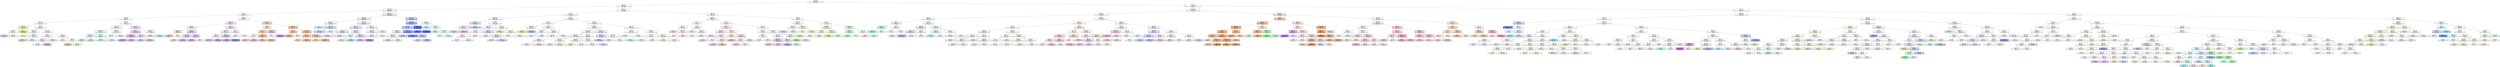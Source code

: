 digraph Tree {
node [shape=box, style="filled", color="black"] ;
0 [label="CCR <= 0.55\ngini = 0.845\nsamples = 162489\nvalue = [30577, 22896, 7849, 22504, 24032, 26338, 28293]\nclass = rku", fillcolor="#fffdfc"] ;
1 [label="nbproc <= 4.5\ngini = 0.843\nsamples = 64255\nvalue = [11127, 7992, 2600, 9678, 11654, 11355, 9849]\nclass = cluHPS", fillcolor="#fefeff"] ;
0 -> 1 [labeldistance=2.5, labelangle=45, headlabel="True"] ;
2 [label="sdComp <= 0.065\ngini = 0.831\nsamples = 20377\nvalue = [3373, 2028, 772, 3684, 4728, 3707, 2085]\nclass = cluHPS", fillcolor="#f3f5fd"] ;
1 -> 2 ;
3 [label="graphSize <= 40.0\ngini = 0.814\nsamples = 7810\nvalue = [2004, 480, 330, 1132, 964, 1982, 918]\nclass = rku", fillcolor="#fffffe"] ;
2 -> 3 ;
4 [label="sdComp <= 0.02\ngini = 0.831\nsamples = 5692\nvalue = [1158, 456, 226, 1112, 776, 1210, 754]\nclass = rkusd", fillcolor="#fefdff"] ;
3 -> 4 ;
5 [label="graphDepth <= 3.5\ngini = 0.844\nsamples = 2518\nvalue = [448, 412, 124, 306, 388, 460, 380]\nclass = rkusd", fillcolor="#fffeff"] ;
4 -> 5 ;
6 [label="sdComm <= 0.065\ngini = 0.744\nsamples = 308\nvalue = [54, 132, 16, 16, 12, 50, 28]\nclass = random", fillcolor="#e9f7c2"] ;
5 -> 6 ;
7 [label="sdComm <= 0.02\ngini = 0.807\nsamples = 192\nvalue = [42, 48, 14, 16, 12, 48, 12]\nclass = random", fillcolor="#ffffff"] ;
6 -> 7 ;
8 [label="gini = 0.752\nsamples = 64\nvalue = [8, 0, 8, 12, 2, 26, 8]\nclass = rkusd", fillcolor="#eacaf8"] ;
7 -> 8 ;
9 [label="gini = 0.749\nsamples = 128\nvalue = [34, 48, 6, 4, 10, 22, 4]\nclass = random", fillcolor="#f4fbe2"] ;
7 -> 9 ;
10 [label="gini = 0.445\nsamples = 116\nvalue = [12, 84, 2, 0, 0, 2, 16]\nclass = random", fillcolor="#ceed78"] ;
6 -> 10 ;
11 [label="sdComm <= 0.02\ngini = 0.844\nsamples = 2210\nvalue = [394, 280, 108, 290, 376, 410, 352]\nclass = rkusd", fillcolor="#fefdff"] ;
5 -> 11 ;
12 [label="graphSize <= 22.5\ngini = 0.826\nsamples = 634\nvalue = [104, 144, 32, 74, 148, 90, 42]\nclass = cluHPS", fillcolor="#fdfeff"] ;
11 -> 12 ;
13 [label="gini = 0.771\nsamples = 450\nvalue = [64, 144, 14, 22, 132, 56, 18]\nclass = random", fillcolor="#fcfef8"] ;
12 -> 13 ;
14 [label="graphDepth <= 7.5\ngini = 0.805\nsamples = 184\nvalue = [40, 0, 18, 52, 16, 34, 24]\nclass = rkd", fillcolor="#effdfd"] ;
12 -> 14 ;
15 [label="gini = 0.702\nsamples = 70\nvalue = [32, 0, 2, 12, 0, 12, 12]\nclass = rku", fillcolor="#f6d4bb"] ;
14 -> 15 ;
16 [label="gini = 0.784\nsamples = 114\nvalue = [8, 0, 16, 40, 16, 22, 12]\nclass = rkd", fillcolor="#d8faf9"] ;
14 -> 16 ;
17 [label="sdComm <= 0.065\ngini = 0.837\nsamples = 1576\nvalue = [290, 136, 76, 216, 228, 320, 310]\nclass = rkusd", fillcolor="#fefdff"] ;
11 -> 17 ;
18 [label="graphDepth <= 7.5\ngini = 0.788\nsamples = 912\nvalue = [182, 0, 18, 120, 110, 236, 246]\nclass = rkuad", fillcolor="#fffcfd"] ;
17 -> 18 ;
19 [label="graphSize <= 22.5\ngini = 0.774\nsamples = 728\nvalue = [166, 0, 14, 96, 54, 220, 178]\nclass = rkusd", fillcolor="#f9f0fd"] ;
18 -> 19 ;
20 [label="gini = 0.781\nsamples = 638\nvalue = [138, 0, 14, 96, 48, 168, 174]\nclass = rkuad", fillcolor="#fffcfd"] ;
19 -> 20 ;
21 [label="gini = 0.563\nsamples = 90\nvalue = [28, 0, 0, 0, 6, 52, 4]\nclass = rkusd", fillcolor="#e1b2f5"] ;
19 -> 21 ;
22 [label="gini = 0.738\nsamples = 184\nvalue = [16, 0, 4, 24, 56, 16, 68]\nclass = rkuad", fillcolor="#fdecf4"] ;
18 -> 22 ;
23 [label="graphSize <= 22.5\ngini = 0.846\nsamples = 664\nvalue = [108, 136, 58, 96, 118, 84, 64]\nclass = random", fillcolor="#fdfef8"] ;
17 -> 23 ;
24 [label="gini = 0.817\nsamples = 390\nvalue = [36, 64, 40, 96, 94, 52, 8]\nclass = rkd", fillcolor="#feffff"] ;
23 -> 24 ;
25 [label="graphDepth <= 7.5\ngini = 0.795\nsamples = 274\nvalue = [72, 72, 18, 0, 24, 32, 56]\nclass = rku", fillcolor="#ffffff"] ;
23 -> 25 ;
26 [label="gini = 0.662\nsamples = 62\nvalue = [32, 0, 2, 0, 8, 8, 12]\nclass = rku", fillcolor="#f5cdb0"] ;
25 -> 26 ;
27 [label="gini = 0.782\nsamples = 212\nvalue = [40, 72, 16, 0, 16, 24, 44]\nclass = random", fillcolor="#f3fbde"] ;
25 -> 27 ;
28 [label="graphSize <= 22.5\ngini = 0.8\nsamples = 3174\nvalue = [710, 44, 102, 806, 388, 750, 374]\nclass = rkd", fillcolor="#fafefe"] ;
4 -> 28 ;
29 [label="sdComm <= 0.065\ngini = 0.793\nsamples = 2478\nvalue = [552, 44, 62, 726, 260, 508, 326]\nclass = rkd", fillcolor="#edfdfc"] ;
28 -> 29 ;
30 [label="graphDepth <= 3.5\ngini = 0.777\nsamples = 2014\nvalue = [408, 44, 24, 700, 210, 352, 276]\nclass = rkd", fillcolor="#dbfafa"] ;
29 -> 30 ;
31 [label="sdComm <= 0.02\ngini = 0.697\nsamples = 144\nvalue = [8, 42, 6, 62, 2, 0, 24]\nclass = rkd", fillcolor="#d8faf9"] ;
30 -> 31 ;
32 [label="gini = 0.637\nsamples = 72\nvalue = [8, 0, 6, 36, 0, 0, 22]\nclass = rkd", fillcolor="#c8f8f7"] ;
31 -> 32 ;
33 [label="gini = 0.528\nsamples = 72\nvalue = [0, 42, 0, 26, 2, 0, 2]\nclass = random", fillcolor="#e6f6ba"] ;
31 -> 33 ;
34 [label="sdComm <= 0.02\ngini = 0.772\nsamples = 1870\nvalue = [400, 2, 18, 638, 208, 352, 252]\nclass = rkd", fillcolor="#dffbfa"] ;
30 -> 34 ;
35 [label="gini = 0.766\nsamples = 1362\nvalue = [292, 2, 0, 476, 148, 248, 196]\nclass = rkd", fillcolor="#ddfbfa"] ;
34 -> 35 ;
36 [label="gini = 0.784\nsamples = 508\nvalue = [108, 0, 18, 162, 60, 104, 56]\nclass = rkd", fillcolor="#e4fbfb"] ;
34 -> 36 ;
37 [label="graphDepth <= 3.5\ngini = 0.758\nsamples = 464\nvalue = [144, 0, 38, 26, 50, 156, 50]\nclass = rkusd", fillcolor="#fcf8fe"] ;
29 -> 37 ;
38 [label="gini = 0.721\nsamples = 116\nvalue = [40, 0, 6, 6, 2, 40, 22]\nclass = rku", fillcolor="#ffffff"] ;
37 -> 38 ;
39 [label="gini = 0.762\nsamples = 348\nvalue = [104, 0, 32, 20, 48, 116, 28]\nclass = rkusd", fillcolor="#fbf5fe"] ;
37 -> 39 ;
40 [label="sdComm <= 0.065\ngini = 0.772\nsamples = 696\nvalue = [158, 0, 40, 80, 128, 242, 48]\nclass = rkusd", fillcolor="#f3e0fb"] ;
28 -> 40 ;
41 [label="graphDepth <= 7.5\ngini = 0.711\nsamples = 478\nvalue = [114, 0, 30, 12, 96, 206, 20]\nclass = rkusd", fillcolor="#ebcdf8"] ;
40 -> 41 ;
42 [label="sdComm <= 0.02\ngini = 0.632\nsamples = 190\nvalue = [48, 0, 4, 12, 20, 102, 4]\nclass = rkusd", fillcolor="#e1b4f5"] ;
41 -> 42 ;
43 [label="gini = 0.604\nsamples = 84\nvalue = [18, 0, 2, 12, 0, 48, 4]\nclass = rkusd", fillcolor="#dca5f3"] ;
42 -> 43 ;
44 [label="gini = 0.624\nsamples = 106\nvalue = [30, 0, 2, 0, 20, 54, 0]\nclass = rkusd", fillcolor="#e6c0f7"] ;
42 -> 44 ;
45 [label="sdComm <= 0.02\ngini = 0.736\nsamples = 288\nvalue = [66, 0, 26, 0, 76, 104, 16]\nclass = rkusd", fillcolor="#f5e5fc"] ;
41 -> 45 ;
46 [label="gini = 0.67\nsamples = 174\nvalue = [38, 0, 8, 0, 76, 52, 0]\nclass = cluHPS", fillcolor="#d8defa"] ;
45 -> 46 ;
47 [label="gini = 0.687\nsamples = 114\nvalue = [28, 0, 18, 0, 0, 52, 16]\nclass = rkusd", fillcolor="#e9c8f8"] ;
45 -> 47 ;
48 [label="graphDepth <= 7.5\ngini = 0.795\nsamples = 218\nvalue = [44, 0, 10, 68, 32, 36, 28]\nclass = rkd", fillcolor="#e4fbfb"] ;
40 -> 48 ;
49 [label="gini = 0.639\nsamples = 76\nvalue = [34, 0, 0, 0, 0, 16, 26]\nclass = rku", fillcolor="#fbebdf"] ;
48 -> 49 ;
50 [label="gini = 0.69\nsamples = 142\nvalue = [10, 0, 10, 68, 32, 20, 2]\nclass = rkd", fillcolor="#bef6f6"] ;
48 -> 50 ;
51 [label="graphSize <= 75.0\ngini = 0.691\nsamples = 2118\nvalue = [846, 24, 104, 20, 188, 772, 164]\nclass = rku", fillcolor="#fef8f4"] ;
3 -> 51 ;
52 [label="graphDepth <= 12.5\ngini = 0.749\nsamples = 1132\nvalue = [312, 24, 54, 20, 172, 416, 134]\nclass = rkusd", fillcolor="#f5e6fc"] ;
51 -> 52 ;
53 [label="sdComm <= 0.02\ngini = 0.611\nsamples = 446\nvalue = [186, 0, 14, 0, 12, 204, 30]\nclass = rkusd", fillcolor="#faf1fd"] ;
52 -> 53 ;
54 [label="sdComp <= 0.02\ngini = 0.591\nsamples = 172\nvalue = [88, 0, 4, 0, 0, 64, 16]\nclass = rku", fillcolor="#f9e3d3"] ;
53 -> 54 ;
55 [label="gini = 0.469\nsamples = 96\nvalue = [60, 0, 0, 0, 0, 36, 0]\nclass = rku", fillcolor="#f5cdb0"] ;
54 -> 55 ;
56 [label="gini = 0.681\nsamples = 76\nvalue = [28, 0, 4, 0, 0, 28, 16]\nclass = rku", fillcolor="#ffffff"] ;
54 -> 56 ;
57 [label="sdComp <= 0.02\ngini = 0.605\nsamples = 274\nvalue = [98, 0, 10, 0, 12, 140, 14]\nclass = rkusd", fillcolor="#ecd0f9"] ;
53 -> 57 ;
58 [label="sdComm <= 0.065\ngini = 0.666\nsamples = 136\nvalue = [42, 0, 8, 0, 8, 64, 14]\nclass = rkusd", fillcolor="#edd1f9"] ;
57 -> 58 ;
59 [label="gini = 0.735\nsamples = 70\nvalue = [20, 0, 4, 0, 8, 26, 12]\nclass = rkusd", fillcolor="#f6e7fc"] ;
58 -> 59 ;
60 [label="gini = 0.553\nsamples = 66\nvalue = [22, 0, 4, 0, 0, 38, 2]\nclass = rkusd", fillcolor="#e3b7f6"] ;
58 -> 60 ;
61 [label="sdComm <= 0.065\ngini = 0.531\nsamples = 138\nvalue = [56, 0, 2, 0, 4, 76, 0]\nclass = rkusd", fillcolor="#eccff9"] ;
57 -> 61 ;
62 [label="gini = 0.517\nsamples = 88\nvalue = [32, 0, 0, 0, 4, 52, 0]\nclass = rkusd", fillcolor="#e3b8f6"] ;
61 -> 62 ;
63 [label="gini = 0.538\nsamples = 50\nvalue = [24, 0, 2, 0, 0, 24, 0]\nclass = rku", fillcolor="#ffffff"] ;
61 -> 63 ;
64 [label="sdComm <= 0.065\ngini = 0.788\nsamples = 686\nvalue = [126, 24, 40, 20, 160, 212, 104]\nclass = rkusd", fillcolor="#f7ebfc"] ;
52 -> 64 ;
65 [label="sdComp <= 0.02\ngini = 0.733\nsamples = 438\nvalue = [66, 0, 24, 20, 160, 140, 28]\nclass = cluHPS", fillcolor="#f2f4fd"] ;
64 -> 65 ;
66 [label="sdComm <= 0.02\ngini = 0.745\nsamples = 244\nvalue = [46, 0, 4, 12, 72, 84, 26]\nclass = rkusd", fillcolor="#faf1fd"] ;
65 -> 66 ;
67 [label="gini = 0.684\nsamples = 162\nvalue = [42, 0, 2, 4, 72, 36, 6]\nclass = cluHPS", fillcolor="#ced5f8"] ;
66 -> 67 ;
68 [label="gini = 0.585\nsamples = 82\nvalue = [4, 0, 2, 8, 0, 48, 20]\nclass = rkusd", fillcolor="#dca6f3"] ;
66 -> 68 ;
69 [label="sdComm <= 0.02\ngini = 0.688\nsamples = 194\nvalue = [20, 0, 20, 8, 88, 56, 2]\nclass = cluHPS", fillcolor="#d1d8f9"] ;
65 -> 69 ;
70 [label="gini = 0.609\nsamples = 80\nvalue = [8, 0, 8, 0, 16, 46, 2]\nclass = rkusd", fillcolor="#daa2f3"] ;
69 -> 70 ;
71 [label="gini = 0.566\nsamples = 114\nvalue = [12, 0, 12, 8, 72, 10, 0]\nclass = cluHPS", fillcolor="#8b9cf0"] ;
69 -> 71 ;
72 [label="sdComp <= 0.02\ngini = 0.75\nsamples = 248\nvalue = [60, 24, 16, 0, 0, 72, 76]\nclass = rkuad", fillcolor="#fefafc"] ;
64 -> 72 ;
73 [label="gini = 0.723\nsamples = 192\nvalue = [44, 24, 0, 0, 0, 60, 64]\nclass = rkuad", fillcolor="#fef9fb"] ;
72 -> 73 ;
74 [label="gini = 0.745\nsamples = 56\nvalue = [16, 0, 16, 0, 0, 12, 12]\nclass = rku", fillcolor="#ffffff"] ;
72 -> 74 ;
75 [label="graphDepth <= 25.5\ngini = 0.573\nsamples = 986\nvalue = [534, 0, 50, 0, 16, 356, 30]\nclass = rku", fillcolor="#f8dbc7"] ;
51 -> 75 ;
76 [label="sdComm <= 0.065\ngini = 0.498\nsamples = 534\nvalue = [282, 0, 0, 0, 0, 252, 0]\nclass = rku", fillcolor="#fcf2ea"] ;
75 -> 76 ;
77 [label="sdComm <= 0.02\ngini = 0.486\nsamples = 356\nvalue = [208, 0, 0, 0, 0, 148, 0]\nclass = rku", fillcolor="#f8dbc6"] ;
76 -> 77 ;
78 [label="sdComp <= 0.02\ngini = 0.5\nsamples = 160\nvalue = [80, 0, 0, 0, 0, 80, 0]\nclass = rku", fillcolor="#ffffff"] ;
77 -> 78 ;
79 [label="gini = 0.48\nsamples = 80\nvalue = [48, 0, 0, 0, 0, 32, 0]\nclass = rku", fillcolor="#f6d5bd"] ;
78 -> 79 ;
80 [label="gini = 0.48\nsamples = 80\nvalue = [32, 0, 0, 0, 0, 48, 0]\nclass = rkusd", fillcolor="#e5bdf6"] ;
78 -> 80 ;
81 [label="sdComp <= 0.02\ngini = 0.453\nsamples = 196\nvalue = [128, 0, 0, 0, 0, 68, 0]\nclass = rku", fillcolor="#f3c4a2"] ;
77 -> 81 ;
82 [label="gini = 0.461\nsamples = 100\nvalue = [64, 0, 0, 0, 0, 36, 0]\nclass = rku", fillcolor="#f4c8a8"] ;
81 -> 82 ;
83 [label="gini = 0.444\nsamples = 96\nvalue = [64, 0, 0, 0, 0, 32, 0]\nclass = rku", fillcolor="#f2c09c"] ;
81 -> 83 ;
84 [label="sdComp <= 0.02\ngini = 0.486\nsamples = 178\nvalue = [74, 0, 0, 0, 0, 104, 0]\nclass = rkusd", fillcolor="#e8c6f8"] ;
76 -> 84 ;
85 [label="gini = 0.5\nsamples = 104\nvalue = [52, 0, 0, 0, 0, 52, 0]\nclass = rku", fillcolor="#ffffff"] ;
84 -> 85 ;
86 [label="gini = 0.418\nsamples = 74\nvalue = [22, 0, 0, 0, 0, 52, 0]\nclass = rkusd", fillcolor="#d28df0"] ;
84 -> 86 ;
87 [label="sdComm <= 0.02\ngini = 0.618\nsamples = 452\nvalue = [252, 0, 50, 0, 16, 104, 30]\nclass = rku", fillcolor="#f4c9ab"] ;
75 -> 87 ;
88 [label="sdComp <= 0.02\ngini = 0.566\nsamples = 162\nvalue = [92, 0, 14, 0, 0, 52, 4]\nclass = rku", fillcolor="#f6d1b7"] ;
87 -> 88 ;
89 [label="gini = 0.486\nsamples = 96\nvalue = [64, 0, 8, 0, 0, 24, 0]\nclass = rku", fillcolor="#f1b991"] ;
88 -> 89 ;
90 [label="gini = 0.628\nsamples = 66\nvalue = [28, 0, 6, 0, 0, 28, 4]\nclass = rku", fillcolor="#ffffff"] ;
88 -> 90 ;
91 [label="sdComp <= 0.02\ngini = 0.637\nsamples = 290\nvalue = [160, 0, 36, 0, 16, 52, 26]\nclass = rku", fillcolor="#f3c6a5"] ;
87 -> 91 ;
92 [label="sdComm <= 0.065\ngini = 0.604\nsamples = 148\nvalue = [82, 0, 14, 0, 0, 40, 12]\nclass = rku", fillcolor="#f5ceb2"] ;
91 -> 92 ;
93 [label="gini = 0.591\nsamples = 86\nvalue = [44, 0, 8, 0, 0, 32, 2]\nclass = rku", fillcolor="#f9e3d3"] ;
92 -> 93 ;
94 [label="gini = 0.572\nsamples = 62\nvalue = [38, 0, 6, 0, 0, 8, 10]\nclass = rku", fillcolor="#f1bb94"] ;
92 -> 94 ;
95 [label="sdComm <= 0.065\ngini = 0.645\nsamples = 142\nvalue = [78, 0, 22, 0, 16, 12, 14]\nclass = rku", fillcolor="#f3c4a3"] ;
91 -> 95 ;
96 [label="gini = 0.697\nsamples = 68\nvalue = [30, 0, 12, 0, 16, 0, 10]\nclass = rku", fillcolor="#f8ddca"] ;
95 -> 96 ;
97 [label="gini = 0.532\nsamples = 74\nvalue = [48, 0, 10, 0, 0, 12, 4]\nclass = rku", fillcolor="#f0b68c"] ;
95 -> 97 ;
98 [label="graphDepth <= 9.0\ngini = 0.813\nsamples = 12567\nvalue = [1369, 1548, 442, 2552, 3764, 1725, 1167]\nclass = cluHPS", fillcolor="#e7ebfc"] ;
2 -> 98 ;
99 [label="graphDepth <= 3.5\ngini = 0.818\nsamples = 10969\nvalue = [1261, 1480, 260, 2250, 3050, 1553, 1115]\nclass = cluHPS", fillcolor="#edeffd"] ;
98 -> 99 ;
100 [label="sdComm <= 0.02\ngini = 0.777\nsamples = 2451\nvalue = [193, 260, 46, 690, 810, 247, 205]\nclass = cluHPS", fillcolor="#f2f3fd"] ;
99 -> 100 ;
101 [label="gini = 0.71\nsamples = 776\nvalue = [60, 0, 28, 348, 196, 86, 58]\nclass = rkd", fillcolor="#cbf8f7"] ;
100 -> 101 ;
102 [label="sdComm <= 0.065\ngini = 0.776\nsamples = 1675\nvalue = [133, 260, 18, 342, 614, 161, 147]\nclass = cluHPS", fillcolor="#d7ddfa"] ;
100 -> 102 ;
103 [label="gini = 0.748\nsamples = 1232\nvalue = [108, 132, 10, 278, 506, 84, 114]\nclass = cluHPS", fillcolor="#d0d7f9"] ;
102 -> 103 ;
104 [label="gini = 0.797\nsamples = 443\nvalue = [25, 128, 8, 64, 108, 77, 33]\nclass = random", fillcolor="#fbfdf3"] ;
102 -> 104 ;
105 [label="sdComm <= 0.065\ngini = 0.826\nsamples = 8518\nvalue = [1068, 1220, 214, 1560, 2240, 1306, 910]\nclass = cluHPS", fillcolor="#eceefc"] ;
99 -> 105 ;
106 [label="graphSize <= 22.5\ngini = 0.827\nsamples = 5786\nvalue = [738, 904, 160, 936, 1544, 830, 674]\nclass = cluHPS", fillcolor="#e6eafc"] ;
105 -> 106 ;
107 [label="sdComm <= 0.02\ngini = 0.825\nsamples = 5376\nvalue = [718, 828, 106, 868, 1440, 754, 662]\nclass = cluHPS", fillcolor="#e6eafc"] ;
106 -> 107 ;
108 [label="gini = 0.819\nsamples = 2268\nvalue = [280, 268, 50, 408, 646, 348, 268]\nclass = cluHPS", fillcolor="#e6e9fc"] ;
107 -> 108 ;
109 [label="gini = 0.827\nsamples = 3108\nvalue = [438, 560, 56, 460, 794, 406, 394]\nclass = cluHPS", fillcolor="#edeffd"] ;
107 -> 109 ;
110 [label="sdComm <= 0.02\ngini = 0.819\nsamples = 410\nvalue = [20, 76, 54, 68, 104, 76, 12]\nclass = cluHPS", fillcolor="#eef1fd"] ;
106 -> 110 ;
111 [label="graphSize <= 40.0\ngini = 0.781\nsamples = 182\nvalue = [4, 48, 38, 52, 20, 20, 0]\nclass = rkd", fillcolor="#f9fefe"] ;
110 -> 111 ;
112 [label="gini = 0.746\nsamples = 122\nvalue = [0, 48, 26, 16, 20, 12, 0]\nclass = random", fillcolor="#eef9d2"] ;
111 -> 112 ;
113 [label="gini = 0.578\nsamples = 60\nvalue = [4, 0, 12, 36, 0, 8, 0]\nclass = rkd", fillcolor="#9cf2f0"] ;
111 -> 113 ;
114 [label="graphDepth <= 6.5\ngini = 0.771\nsamples = 228\nvalue = [16, 28, 16, 16, 84, 56, 12]\nclass = cluHPS", fillcolor="#dfe3fb"] ;
110 -> 114 ;
115 [label="gini = 0.749\nsamples = 86\nvalue = [14, 4, 12, 8, 0, 36, 12]\nclass = rkusd", fillcolor="#e7c2f7"] ;
114 -> 115 ;
116 [label="gini = 0.598\nsamples = 142\nvalue = [2, 24, 4, 8, 84, 20, 0]\nclass = cluHPS", fillcolor="#9aa9f2"] ;
114 -> 116 ;
117 [label="graphSize <= 40.0\ngini = 0.817\nsamples = 2732\nvalue = [330, 316, 54, 624, 696, 476, 236]\nclass = cluHPS", fillcolor="#f8f9fe"] ;
105 -> 117 ;
118 [label="graphSize <= 22.5\ngini = 0.814\nsamples = 2626\nvalue = [330, 280, 40, 592, 696, 452, 236]\nclass = cluHPS", fillcolor="#f5f6fe"] ;
117 -> 118 ;
119 [label="gini = 0.815\nsamples = 2442\nvalue = [288, 280, 38, 540, 644, 424, 228]\nclass = cluHPS", fillcolor="#f4f6fe"] ;
118 -> 119 ;
120 [label="gini = 0.763\nsamples = 184\nvalue = [42, 0, 2, 52, 52, 28, 8]\nclass = rkd", fillcolor="#ffffff"] ;
118 -> 120 ;
121 [label="gini = 0.725\nsamples = 106\nvalue = [0, 36, 14, 32, 0, 24, 0]\nclass = random", fillcolor="#fbfef4"] ;
117 -> 121 ;
122 [label="sdComm <= 0.065\ngini = 0.733\nsamples = 1598\nvalue = [108, 68, 182, 302, 714, 172, 52]\nclass = cluHPS", fillcolor="#c0c9f7"] ;
98 -> 122 ;
123 [label="graphDepth <= 25.5\ngini = 0.686\nsamples = 1372\nvalue = [82, 64, 124, 234, 702, 130, 36]\nclass = cluHPS", fillcolor="#aeb9f4"] ;
122 -> 123 ;
124 [label="sdComm <= 0.02\ngini = 0.729\nsamples = 1156\nvalue = [82, 64, 100, 230, 522, 122, 36]\nclass = cluHPS", fillcolor="#c1caf7"] ;
123 -> 124 ;
125 [label="graphSize <= 75.0\ngini = 0.787\nsamples = 638\nvalue = [56, 60, 62, 168, 206, 74, 12]\nclass = cluHPS", fillcolor="#eff1fd"] ;
124 -> 125 ;
126 [label="graphDepth <= 13.5\ngini = 0.81\nsamples = 522\nvalue = [56, 60, 56, 128, 146, 64, 12]\nclass = cluHPS", fillcolor="#f6f7fe"] ;
125 -> 126 ;
127 [label="gini = 0.792\nsamples = 458\nvalue = [44, 60, 44, 108, 146, 56, 0]\nclass = cluHPS", fillcolor="#eaedfc"] ;
126 -> 127 ;
128 [label="gini = 0.781\nsamples = 64\nvalue = [12, 0, 12, 20, 0, 8, 12]\nclass = rkd", fillcolor="#e1fbfb"] ;
126 -> 128 ;
129 [label="gini = 0.603\nsamples = 116\nvalue = [0, 0, 6, 40, 60, 10, 0]\nclass = cluHPS", fillcolor="#cbd3f8"] ;
125 -> 129 ;
130 [label="graphSize <= 40.0\ngini = 0.595\nsamples = 518\nvalue = [26, 4, 38, 62, 316, 48, 24]\nclass = cluHPS", fillcolor="#91a1f1"] ;
124 -> 130 ;
131 [label="gini = 0.501\nsamples = 346\nvalue = [20, 4, 18, 16, 240, 28, 20]\nclass = cluHPS", fillcolor="#7b8eee"] ;
130 -> 131 ;
132 [label="graphSize <= 75.0\ngini = 0.704\nsamples = 172\nvalue = [6, 0, 20, 46, 76, 20, 4]\nclass = cluHPS", fillcolor="#d0d7f9"] ;
130 -> 132 ;
133 [label="gini = 0.733\nsamples = 76\nvalue = [2, 0, 16, 20, 28, 10, 0]\nclass = cluHPS", fillcolor="#e3e7fb"] ;
132 -> 133 ;
134 [label="gini = 0.661\nsamples = 96\nvalue = [4, 0, 4, 26, 48, 10, 4]\nclass = cluHPS", fillcolor="#c1caf7"] ;
132 -> 134 ;
135 [label="sdComm <= 0.02\ngini = 0.291\nsamples = 216\nvalue = [0, 0, 24, 4, 180, 8, 0]\nclass = cluHPS", fillcolor="#5e76ea"] ;
123 -> 135 ;
136 [label="gini = 0.338\nsamples = 90\nvalue = [0, 0, 12, 0, 72, 6, 0]\nclass = cluHPS", fillcolor="#677deb"] ;
135 -> 136 ;
137 [label="gini = 0.255\nsamples = 126\nvalue = [0, 0, 12, 4, 108, 2, 0]\nclass = cluHPS", fillcolor="#5871e9"] ;
135 -> 137 ;
138 [label="graphDepth <= 13.5\ngini = 0.788\nsamples = 226\nvalue = [26, 4, 58, 68, 12, 42, 16]\nclass = rkd", fillcolor="#f3fdfd"] ;
122 -> 138 ;
139 [label="gini = 0.706\nsamples = 74\nvalue = [6, 4, 18, 34, 0, 8, 4]\nclass = rkd", fillcolor="#c6f8f7"] ;
138 -> 139 ;
140 [label="graphSize <= 75.0\ngini = 0.801\nsamples = 152\nvalue = [20, 0, 40, 34, 12, 34, 12]\nclass = BIL", fillcolor="#f5fef6"] ;
138 -> 140 ;
141 [label="gini = 0.765\nsamples = 56\nvalue = [8, 0, 20, 0, 12, 8, 8]\nclass = BIL", fillcolor="#dbfadf"] ;
140 -> 141 ;
142 [label="graphDepth <= 25.5\ngini = 0.74\nsamples = 96\nvalue = [12, 0, 20, 34, 0, 26, 4]\nclass = rkd", fillcolor="#e8fcfc"] ;
140 -> 142 ;
143 [label="gini = 0.747\nsamples = 36\nvalue = [8, 0, 8, 10, 0, 10, 0]\nclass = rkd", fillcolor="#ffffff"] ;
142 -> 143 ;
144 [label="gini = 0.72\nsamples = 60\nvalue = [4, 0, 12, 24, 0, 16, 4]\nclass = rkd", fillcolor="#dbfafa"] ;
142 -> 144 ;
145 [label="graphSize <= 40.0\ngini = 0.843\nsamples = 43878\nvalue = [7754, 5964, 1828, 5994, 6926, 7648, 7764]\nclass = rkuad", fillcolor="#ffffff"] ;
1 -> 145 ;
146 [label="sdComm <= 0.02\ngini = 0.841\nsamples = 39878\nvalue = [6936, 5640, 1226, 5572, 6558, 6858, 7088]\nclass = rkuad", fillcolor="#fffefe"] ;
145 -> 146 ;
147 [label="graphDepth <= 3.5\ngini = 0.837\nsamples = 13350\nvalue = [2256, 1538, 432, 1648, 2776, 2324, 2376]\nclass = cluHPS", fillcolor="#f8f9fe"] ;
146 -> 147 ;
148 [label="sdComp <= 0.065\ngini = 0.814\nsamples = 3148\nvalue = [466, 320, 80, 322, 948, 538, 474]\nclass = cluHPS", fillcolor="#e0e4fb"] ;
147 -> 148 ;
149 [label="sdComp <= 0.02\ngini = 0.747\nsamples = 416\nvalue = [98, 20, 0, 30, 16, 146, 106]\nclass = rkusd", fillcolor="#f5e5fc"] ;
148 -> 149 ;
150 [label="gini = 0.675\nsamples = 288\nvalue = [86, 0, 0, 8, 16, 130, 48]\nclass = rkusd", fillcolor="#eed4f9"] ;
149 -> 150 ;
151 [label="gini = 0.716\nsamples = 128\nvalue = [12, 20, 0, 22, 0, 16, 58]\nclass = rkuad", fillcolor="#f6bcd6"] ;
149 -> 151 ;
152 [label="gini = 0.802\nsamples = 2732\nvalue = [368, 300, 80, 292, 932, 392, 368]\nclass = cluHPS", fillcolor="#d1d8f9"] ;
148 -> 152 ;
153 [label="graphDepth <= 7.5\ngini = 0.839\nsamples = 10202\nvalue = [1790, 1218, 352, 1326, 1828, 1786, 1902]\nclass = rkuad", fillcolor="#fffdfe"] ;
147 -> 153 ;
154 [label="graphSize <= 22.5\ngini = 0.835\nsamples = 7836\nvalue = [1442, 748, 246, 1066, 1476, 1340, 1518]\nclass = rkuad", fillcolor="#fffefe"] ;
153 -> 154 ;
155 [label="sdComp <= 0.065\ngini = 0.837\nsamples = 6716\nvalue = [1244, 712, 212, 908, 1128, 1164, 1348]\nclass = rkuad", fillcolor="#fffbfd"] ;
154 -> 155 ;
156 [label="sdComp <= 0.02\ngini = 0.841\nsamples = 3112\nvalue = [492, 368, 120, 508, 584, 460, 580]\nclass = cluHPS", fillcolor="#ffffff"] ;
155 -> 156 ;
157 [label="gini = 0.818\nsamples = 608\nvalue = [140, 72, 36, 16, 88, 112, 144]\nclass = rkuad", fillcolor="#fffdfe"] ;
156 -> 157 ;
158 [label="gini = 0.838\nsamples = 2504\nvalue = [352, 296, 84, 492, 496, 348, 436]\nclass = cluHPS", fillcolor="#ffffff"] ;
156 -> 158 ;
159 [label="gini = 0.828\nsamples = 3604\nvalue = [752, 344, 92, 400, 544, 704, 768]\nclass = rkuad", fillcolor="#fffefe"] ;
155 -> 159 ;
160 [label="sdComp <= 0.02\ngini = 0.803\nsamples = 1120\nvalue = [198, 36, 34, 158, 348, 176, 170]\nclass = cluHPS", fillcolor="#dfe4fb"] ;
154 -> 160 ;
161 [label="gini = 0.76\nsamples = 220\nvalue = [18, 36, 8, 0, 72, 20, 66]\nclass = cluHPS", fillcolor="#f7f8fe"] ;
160 -> 161 ;
162 [label="sdComp <= 0.065\ngini = 0.791\nsamples = 900\nvalue = [180, 0, 26, 158, 276, 156, 104]\nclass = cluHPS", fillcolor="#e5e8fc"] ;
160 -> 162 ;
163 [label="gini = 0.718\nsamples = 168\nvalue = [68, 0, 0, 24, 8, 48, 20]\nclass = rku", fillcolor="#fbeade"] ;
162 -> 163 ;
164 [label="gini = 0.773\nsamples = 732\nvalue = [112, 0, 26, 134, 268, 108, 84]\nclass = cluHPS", fillcolor="#d3d9f9"] ;
162 -> 164 ;
165 [label="sdComp <= 0.02\ngini = 0.841\nsamples = 2366\nvalue = [348, 470, 106, 260, 352, 446, 384]\nclass = random", fillcolor="#fefffd"] ;
153 -> 165 ;
166 [label="gini = 0.666\nsamples = 140\nvalue = [0, 72, 24, 12, 24, 8, 0]\nclass = random", fillcolor="#e1f4ad"] ;
165 -> 166 ;
167 [label="sdComp <= 0.065\ngini = 0.84\nsamples = 2226\nvalue = [348, 398, 82, 248, 328, 438, 384]\nclass = rkusd", fillcolor="#fdfbfe"] ;
165 -> 167 ;
168 [label="gini = 0.815\nsamples = 552\nvalue = [124, 120, 24, 48, 24, 88, 124]\nclass = rku", fillcolor="#ffffff"] ;
167 -> 168 ;
169 [label="gini = 0.838\nsamples = 1674\nvalue = [224, 278, 58, 200, 304, 350, 260]\nclass = rkusd", fillcolor="#fcf8fe"] ;
167 -> 169 ;
170 [label="graphDepth <= 3.5\ngini = 0.841\nsamples = 26528\nvalue = [4680, 4102, 794, 3924, 3782, 4534, 4712]\nclass = rkuad", fillcolor="#ffffff"] ;
146 -> 170 ;
171 [label="sdComp <= 0.02\ngini = 0.835\nsamples = 4304\nvalue = [834, 370, 174, 834, 548, 782, 762]\nclass = rku", fillcolor="#ffffff"] ;
170 -> 171 ;
172 [label="sdComm <= 0.065\ngini = 0.788\nsamples = 286\nvalue = [16, 96, 16, 36, 70, 32, 20]\nclass = random", fillcolor="#f6fce7"] ;
171 -> 172 ;
173 [label="gini = 0.679\nsamples = 184\nvalue = [16, 96, 8, 28, 20, 12, 4]\nclass = random", fillcolor="#e0f4a9"] ;
172 -> 173 ;
174 [label="gini = 0.684\nsamples = 102\nvalue = [0, 0, 8, 8, 50, 20, 16]\nclass = cluHPS", fillcolor="#b7c1f5"] ;
172 -> 174 ;
175 [label="sdComm <= 0.065\ngini = 0.83\nsamples = 4018\nvalue = [818, 274, 158, 798, 478, 750, 742]\nclass = rku", fillcolor="#fffefe"] ;
171 -> 175 ;
176 [label="sdComp <= 0.065\ngini = 0.804\nsamples = 1114\nvalue = [260, 0, 66, 276, 104, 184, 224]\nclass = rkd", fillcolor="#fbfffe"] ;
175 -> 176 ;
177 [label="gini = 0.731\nsamples = 228\nvalue = [76, 0, 16, 80, 0, 28, 28]\nclass = rkd", fillcolor="#fafefe"] ;
176 -> 177 ;
178 [label="gini = 0.811\nsamples = 886\nvalue = [184, 0, 50, 196, 104, 156, 196]\nclass = rkd", fillcolor="#ffffff"] ;
176 -> 178 ;
179 [label="sdComp <= 0.065\ngini = 0.834\nsamples = 2904\nvalue = [558, 274, 92, 522, 374, 566, 518]\nclass = rkusd", fillcolor="#fffeff"] ;
175 -> 179 ;
180 [label="gini = 0.759\nsamples = 332\nvalue = [102, 0, 4, 8, 84, 70, 64]\nclass = rku", fillcolor="#fdf6f1"] ;
179 -> 180 ;
181 [label="gini = 0.835\nsamples = 2572\nvalue = [456, 274, 88, 514, 290, 496, 454]\nclass = rkd", fillcolor="#fdffff"] ;
179 -> 181 ;
182 [label="sdComp <= 0.065\ngini = 0.84\nsamples = 22224\nvalue = [3846, 3732, 620, 3090, 3234, 3752, 3950]\nclass = rkuad", fillcolor="#fffefe"] ;
170 -> 182 ;
183 [label="graphDepth <= 7.5\ngini = 0.837\nsamples = 8484\nvalue = [1522, 1508, 226, 1072, 1142, 1292, 1722]\nclass = rkuad", fillcolor="#fef9fc"] ;
182 -> 183 ;
184 [label="sdComm <= 0.065\ngini = 0.832\nsamples = 6764\nvalue = [1272, 1260, 152, 836, 718, 1072, 1454]\nclass = rkuad", fillcolor="#fef8fb"] ;
183 -> 184 ;
185 [label="graphSize <= 22.5\ngini = 0.823\nsamples = 3756\nvalue = [728, 616, 72, 520, 306, 568, 946]\nclass = rkuad", fillcolor="#fdf1f6"] ;
184 -> 185 ;
186 [label="sdComp <= 0.02\ngini = 0.823\nsamples = 3296\nvalue = [664, 472, 64, 472, 288, 496, 840]\nclass = rkuad", fillcolor="#fdf2f7"] ;
185 -> 186 ;
187 [label="gini = 0.828\nsamples = 1976\nvalue = [392, 280, 28, 312, 192, 332, 440]\nclass = rkuad", fillcolor="#fef9fb"] ;
186 -> 187 ;
188 [label="gini = 0.808\nsamples = 1320\nvalue = [272, 192, 36, 160, 96, 164, 400]\nclass = rkuad", fillcolor="#fce7f0"] ;
186 -> 188 ;
189 [label="sdComp <= 0.02\ngini = 0.792\nsamples = 460\nvalue = [64, 144, 8, 48, 18, 72, 106]\nclass = random", fillcolor="#f7fcea"] ;
185 -> 189 ;
190 [label="gini = 0.801\nsamples = 226\nvalue = [44, 48, 0, 12, 18, 56, 48]\nclass = rkusd", fillcolor="#fbf6fe"] ;
189 -> 190 ;
191 [label="gini = 0.733\nsamples = 234\nvalue = [20, 96, 8, 36, 0, 16, 58]\nclass = random", fillcolor="#eff9d4"] ;
189 -> 191 ;
192 [label="sdComp <= 0.02\ngini = 0.834\nsamples = 3008\nvalue = [544, 644, 80, 316, 412, 504, 508]\nclass = random", fillcolor="#fcfef7"] ;
184 -> 192 ;
193 [label="graphSize <= 22.5\ngini = 0.816\nsamples = 1168\nvalue = [172, 332, 24, 116, 172, 120, 232]\nclass = random", fillcolor="#f7fcea"] ;
192 -> 193 ;
194 [label="gini = 0.818\nsamples = 876\nvalue = [112, 260, 24, 96, 116, 116, 152]\nclass = random", fillcolor="#f4fbe1"] ;
193 -> 194 ;
195 [label="gini = 0.78\nsamples = 292\nvalue = [60, 72, 0, 20, 56, 4, 80]\nclass = rkuad", fillcolor="#fef8fb"] ;
193 -> 195 ;
196 [label="graphSize <= 22.5\ngini = 0.835\nsamples = 1840\nvalue = [372, 312, 56, 200, 240, 384, 276]\nclass = rkusd", fillcolor="#fefdff"] ;
192 -> 196 ;
197 [label="gini = 0.833\nsamples = 1688\nvalue = [336, 312, 44, 200, 188, 352, 256]\nclass = rkusd", fillcolor="#fefdff"] ;
196 -> 197 ;
198 [label="gini = 0.759\nsamples = 152\nvalue = [36, 0, 12, 0, 52, 32, 20]\nclass = cluHPS", fillcolor="#e4e8fb"] ;
196 -> 198 ;
199 [label="sdComp <= 0.02\ngini = 0.836\nsamples = 1720\nvalue = [250, 248, 74, 236, 424, 220, 268]\nclass = cluHPS", fillcolor="#eaedfc"] ;
183 -> 199 ;
200 [label="sdComm <= 0.065\ngini = 0.76\nsamples = 606\nvalue = [118, 0, 32, 20, 220, 84, 132]\nclass = cluHPS", fillcolor="#dae0fa"] ;
199 -> 200 ;
201 [label="gini = 0.713\nsamples = 502\nvalue = [86, 0, 8, 16, 220, 60, 112]\nclass = cluHPS", fillcolor="#c8d0f8"] ;
200 -> 201 ;
202 [label="gini = 0.76\nsamples = 104\nvalue = [32, 0, 24, 4, 0, 24, 20]\nclass = rku", fillcolor="#fcf2eb"] ;
200 -> 202 ;
203 [label="sdComm <= 0.065\ngini = 0.834\nsamples = 1114\nvalue = [132, 248, 42, 216, 204, 136, 136]\nclass = random", fillcolor="#fcfef8"] ;
199 -> 203 ;
204 [label="gini = 0.826\nsamples = 740\nvalue = [116, 176, 20, 56, 148, 128, 96]\nclass = random", fillcolor="#fcfef6"] ;
203 -> 204 ;
205 [label="gini = 0.74\nsamples = 374\nvalue = [16, 72, 22, 160, 56, 8, 40]\nclass = rkd", fillcolor="#c5f7f7"] ;
203 -> 205 ;
206 [label="graphSize <= 22.5\ngini = 0.841\nsamples = 13740\nvalue = [2324, 2224, 394, 2018, 2092, 2460, 2228]\nclass = rkusd", fillcolor="#fefdff"] ;
182 -> 206 ;
207 [label="sdComm <= 0.065\ngini = 0.839\nsamples = 11460\nvalue = [1908, 1926, 222, 1676, 1914, 2024, 1790]\nclass = rkusd", fillcolor="#fefdff"] ;
206 -> 207 ;
208 [label="gini = 0.838\nsamples = 4866\nvalue = [848, 710, 90, 814, 708, 920, 776]\nclass = rkusd", fillcolor="#fefbff"] ;
207 -> 208 ;
209 [label="gini = 0.838\nsamples = 6594\nvalue = [1060, 1216, 132, 862, 1206, 1104, 1014]\nclass = random", fillcolor="#ffffff"] ;
207 -> 209 ;
210 [label="graphDepth <= 7.5\ngini = 0.842\nsamples = 2280\nvalue = [416, 298, 172, 342, 178, 436, 438]\nclass = rkuad", fillcolor="#ffffff"] ;
206 -> 210 ;
211 [label="sdComm <= 0.065\ngini = 0.817\nsamples = 1132\nvalue = [232, 34, 80, 212, 82, 252, 240]\nclass = rkusd", fillcolor="#fefcff"] ;
210 -> 211 ;
212 [label="gini = 0.825\nsamples = 580\nvalue = [84, 32, 44, 160, 66, 108, 86]\nclass = rkd", fillcolor="#e9fcfc"] ;
211 -> 212 ;
213 [label="gini = 0.768\nsamples = 552\nvalue = [148, 2, 36, 52, 16, 144, 154]\nclass = rkuad", fillcolor="#fffcfd"] ;
211 -> 213 ;
214 [label="sdComm <= 0.065\ngini = 0.84\nsamples = 1148\nvalue = [184, 264, 92, 130, 96, 184, 198]\nclass = random", fillcolor="#fafdf1"] ;
210 -> 214 ;
215 [label="gini = 0.833\nsamples = 424\nvalue = [60, 104, 68, 28, 26, 64, 74]\nclass = random", fillcolor="#f9fdee"] ;
214 -> 215 ;
216 [label="gini = 0.835\nsamples = 724\nvalue = [124, 160, 24, 102, 70, 120, 124]\nclass = random", fillcolor="#fbfdf3"] ;
214 -> 216 ;
217 [label="sdComp <= 0.065\ngini = 0.842\nsamples = 4000\nvalue = [818, 324, 602, 422, 368, 790, 676]\nclass = rku", fillcolor="#fffefd"] ;
145 -> 217 ;
218 [label="graphDepth <= 12.5\ngini = 0.817\nsamples = 2692\nvalue = [672, 72, 346, 204, 268, 576, 554]\nclass = rku", fillcolor="#fef9f6"] ;
217 -> 218 ;
219 [label="sdComp <= 0.02\ngini = 0.77\nsamples = 570\nvalue = [178, 0, 42, 82, 36, 172, 60]\nclass = rku", fillcolor="#fffdfc"] ;
218 -> 219 ;
220 [label="sdComm <= 0.02\ngini = 0.773\nsamples = 234\nvalue = [70, 0, 14, 18, 28, 72, 32]\nclass = rkusd", fillcolor="#fefdff"] ;
219 -> 220 ;
221 [label="gini = 0.737\nsamples = 96\nvalue = [24, 0, 10, 0, 24, 34, 4]\nclass = rkusd", fillcolor="#f4e3fb"] ;
220 -> 221 ;
222 [label="sdComm <= 0.065\ngini = 0.753\nsamples = 138\nvalue = [46, 0, 4, 18, 4, 38, 28]\nclass = rku", fillcolor="#fdf5ef"] ;
220 -> 222 ;
223 [label="gini = 0.776\nsamples = 56\nvalue = [14, 0, 0, 10, 4, 14, 14]\nclass = rku", fillcolor="#ffffff"] ;
222 -> 223 ;
224 [label="gini = 0.721\nsamples = 82\nvalue = [32, 0, 4, 8, 0, 24, 14]\nclass = rku", fillcolor="#fbeee4"] ;
222 -> 224 ;
225 [label="sdComm <= 0.02\ngini = 0.757\nsamples = 336\nvalue = [108, 0, 28, 64, 8, 100, 28]\nclass = rku", fillcolor="#fefbf8"] ;
219 -> 225 ;
226 [label="gini = 0.717\nsamples = 172\nvalue = [60, 0, 4, 48, 0, 48, 12]\nclass = rku", fillcolor="#fcf3ec"] ;
225 -> 226 ;
227 [label="sdComm <= 0.065\ngini = 0.771\nsamples = 164\nvalue = [48, 0, 24, 16, 8, 52, 16]\nclass = rkusd", fillcolor="#fcf8fe"] ;
225 -> 227 ;
228 [label="gini = 0.745\nsamples = 98\nvalue = [32, 0, 14, 0, 8, 32, 12]\nclass = rku", fillcolor="#ffffff"] ;
227 -> 228 ;
229 [label="gini = 0.764\nsamples = 66\nvalue = [16, 0, 10, 16, 0, 20, 4]\nclass = rkusd", fillcolor="#f9effd"] ;
227 -> 229 ;
230 [label="sdComp <= 0.02\ngini = 0.818\nsamples = 2122\nvalue = [494, 72, 304, 122, 232, 404, 494]\nclass = rku", fillcolor="#ffffff"] ;
218 -> 230 ;
231 [label="graphSize <= 75.0\ngini = 0.79\nsamples = 1148\nvalue = [274, 0, 148, 54, 136, 184, 352]\nclass = rkuad", fillcolor="#fdedf4"] ;
230 -> 231 ;
232 [label="sdComm <= 0.02\ngini = 0.803\nsamples = 654\nvalue = [128, 0, 64, 52, 112, 104, 194]\nclass = rkuad", fillcolor="#fce6f0"] ;
231 -> 232 ;
233 [label="gini = 0.783\nsamples = 184\nvalue = [32, 0, 24, 40, 0, 32, 56]\nclass = rkuad", fillcolor="#fce9f2"] ;
232 -> 233 ;
234 [label="sdComm <= 0.065\ngini = 0.784\nsamples = 470\nvalue = [96, 0, 40, 12, 112, 72, 138]\nclass = rkuad", fillcolor="#fdf1f6"] ;
232 -> 234 ;
235 [label="gini = 0.746\nsamples = 214\nvalue = [20, 0, 24, 12, 80, 16, 62]\nclass = cluHPS", fillcolor="#e8ebfc"] ;
234 -> 235 ;
236 [label="gini = 0.756\nsamples = 256\nvalue = [76, 0, 16, 0, 32, 56, 76]\nclass = rku", fillcolor="#ffffff"] ;
234 -> 236 ;
237 [label="graphDepth <= 25.5\ngini = 0.753\nsamples = 494\nvalue = [146, 0, 84, 2, 24, 80, 158]\nclass = rkuad", fillcolor="#fef8fb"] ;
231 -> 237 ;
238 [label="sdComm <= 0.065\ngini = 0.758\nsamples = 228\nvalue = [74, 0, 28, 0, 16, 56, 54]\nclass = rku", fillcolor="#fcf2ea"] ;
237 -> 238 ;
239 [label="sdComm <= 0.02\ngini = 0.757\nsamples = 158\nvalue = [56, 0, 26, 0, 16, 40, 20]\nclass = rku", fillcolor="#fbeee4"] ;
238 -> 239 ;
240 [label="gini = 0.759\nsamples = 86\nvalue = [16, 0, 10, 0, 16, 32, 12]\nclass = rkusd", fillcolor="#edd2f9"] ;
239 -> 240 ;
241 [label="gini = 0.617\nsamples = 72\nvalue = [40, 0, 16, 0, 0, 8, 8]\nclass = rku", fillcolor="#f4c9aa"] ;
239 -> 241 ;
242 [label="gini = 0.645\nsamples = 70\nvalue = [18, 0, 2, 0, 0, 16, 34]\nclass = rkuad", fillcolor="#f7c2da"] ;
238 -> 242 ;
243 [label="sdComm <= 0.065\ngini = 0.72\nsamples = 266\nvalue = [72, 0, 56, 2, 8, 24, 104]\nclass = rkuad", fillcolor="#fbdeeb"] ;
237 -> 243 ;
244 [label="sdComm <= 0.02\ngini = 0.7\nsamples = 200\nvalue = [68, 0, 32, 0, 0, 24, 76]\nclass = rkuad", fillcolor="#fdf3f8"] ;
243 -> 244 ;
245 [label="gini = 0.698\nsamples = 88\nvalue = [24, 0, 20, 0, 0, 8, 36]\nclass = rkuad", fillcolor="#fadae8"] ;
244 -> 245 ;
246 [label="gini = 0.686\nsamples = 112\nvalue = [44, 0, 12, 0, 0, 16, 40]\nclass = rku", fillcolor="#fef8f4"] ;
244 -> 246 ;
247 [label="gini = 0.669\nsamples = 66\nvalue = [4, 0, 24, 2, 8, 0, 28]\nclass = rkuad", fillcolor="#fdecf3"] ;
243 -> 247 ;
248 [label="sdComm <= 0.065\ngini = 0.831\nsamples = 974\nvalue = [220, 72, 156, 68, 96, 220, 142]\nclass = rku", fillcolor="#ffffff"] ;
230 -> 248 ;
249 [label="graphSize <= 75.0\ngini = 0.807\nsamples = 688\nvalue = [176, 0, 90, 48, 88, 168, 118]\nclass = rku", fillcolor="#fffdfc"] ;
248 -> 249 ;
250 [label="sdComm <= 0.02\ngini = 0.772\nsamples = 310\nvalue = [92, 0, 34, 8, 24, 68, 84]\nclass = rku", fillcolor="#fefbf8"] ;
249 -> 250 ;
251 [label="gini = 0.788\nsamples = 132\nvalue = [36, 0, 20, 0, 24, 20, 32]\nclass = rku", fillcolor="#fefaf7"] ;
250 -> 251 ;
252 [label="gini = 0.735\nsamples = 178\nvalue = [56, 0, 14, 8, 0, 48, 52]\nclass = rku", fillcolor="#fefbf9"] ;
250 -> 252 ;
253 [label="sdComm <= 0.02\ngini = 0.811\nsamples = 378\nvalue = [84, 0, 56, 40, 64, 100, 34]\nclass = rkusd", fillcolor="#fbf4fe"] ;
249 -> 253 ;
254 [label="graphDepth <= 25.5\ngini = 0.73\nsamples = 196\nvalue = [36, 0, 26, 32, 0, 84, 18]\nclass = rkusd", fillcolor="#e8c4f7"] ;
253 -> 254 ;
255 [label="gini = 0.672\nsamples = 106\nvalue = [16, 0, 10, 32, 0, 48, 0]\nclass = rkusd", fillcolor="#eed4f9"] ;
254 -> 255 ;
256 [label="gini = 0.719\nsamples = 90\nvalue = [20, 0, 16, 0, 0, 36, 18]\nclass = rkusd", fillcolor="#edd2f9"] ;
254 -> 256 ;
257 [label="graphDepth <= 25.5\ngini = 0.762\nsamples = 182\nvalue = [48, 0, 30, 8, 64, 16, 16]\nclass = cluHPS", fillcolor="#e7ebfc"] ;
253 -> 257 ;
258 [label="gini = 0.677\nsamples = 96\nvalue = [20, 0, 12, 0, 48, 8, 8]\nclass = cluHPS", fillcolor="#b6c1f5"] ;
257 -> 258 ;
259 [label="gini = 0.79\nsamples = 86\nvalue = [28, 0, 18, 8, 16, 8, 8]\nclass = rku", fillcolor="#fbece2"] ;
257 -> 259 ;
260 [label="graphDepth <= 25.5\ngini = 0.814\nsamples = 286\nvalue = [44, 72, 66, 20, 8, 52, 24]\nclass = random", fillcolor="#fdfefa"] ;
248 -> 260 ;
261 [label="graphSize <= 75.0\ngini = 0.8\nsamples = 138\nvalue = [20, 0, 42, 20, 8, 28, 20]\nclass = BIL", fillcolor="#e6fce8"] ;
260 -> 261 ;
262 [label="gini = 0.667\nsamples = 60\nvalue = [4, 0, 32, 8, 8, 4, 4]\nclass = BIL", fillcolor="#a4f3ad"] ;
261 -> 262 ;
263 [label="gini = 0.781\nsamples = 78\nvalue = [16, 0, 10, 12, 0, 24, 16]\nclass = rkusd", fillcolor="#f5e5fc"] ;
261 -> 263 ;
264 [label="gini = 0.684\nsamples = 148\nvalue = [24, 72, 24, 0, 0, 24, 4]\nclass = random", fillcolor="#e3f5b2"] ;
260 -> 264 ;
265 [label="sdComm <= 0.02\ngini = 0.843\nsamples = 1308\nvalue = [146, 252, 256, 218, 100, 214, 122]\nclass = BIL", fillcolor="#fefffe"] ;
217 -> 265 ;
266 [label="graphSize <= 75.0\ngini = 0.828\nsamples = 570\nvalue = [80, 80, 84, 122, 14, 132, 58]\nclass = rkusd", fillcolor="#fdfbfe"] ;
265 -> 266 ;
267 [label="graphDepth <= 12.5\ngini = 0.806\nsamples = 438\nvalue = [56, 32, 50, 116, 14, 120, 50]\nclass = rkusd", fillcolor="#fefdff"] ;
266 -> 267 ;
268 [label="gini = 0.786\nsamples = 276\nvalue = [38, 32, 26, 60, 8, 96, 16]\nclass = rkusd", fillcolor="#f2defb"] ;
267 -> 268 ;
269 [label="gini = 0.779\nsamples = 162\nvalue = [18, 0, 24, 56, 6, 24, 34]\nclass = rkd", fillcolor="#ddfbfa"] ;
267 -> 269 ;
270 [label="graphDepth <= 25.5\ngini = 0.754\nsamples = 132\nvalue = [24, 48, 34, 6, 0, 12, 8]\nclass = random", fillcolor="#f5fbe3"] ;
266 -> 270 ;
271 [label="gini = 0.787\nsamples = 50\nvalue = [12, 12, 12, 6, 0, 0, 8]\nclass = rku", fillcolor="#ffffff"] ;
270 -> 271 ;
272 [label="gini = 0.692\nsamples = 82\nvalue = [12, 36, 22, 0, 0, 12, 0]\nclass = random", fillcolor="#eef9d1"] ;
270 -> 272 ;
273 [label="graphSize <= 75.0\ngini = 0.833\nsamples = 738\nvalue = [66, 172, 172, 96, 86, 82, 64]\nclass = random", fillcolor="#ffffff"] ;
265 -> 273 ;
274 [label="graphDepth <= 12.5\ngini = 0.805\nsamples = 530\nvalue = [30, 172, 98, 66, 86, 38, 40]\nclass = random", fillcolor="#f3fbdd"] ;
273 -> 274 ;
275 [label="sdComm <= 0.065\ngini = 0.802\nsamples = 268\nvalue = [8, 76, 52, 34, 62, 22, 14]\nclass = random", fillcolor="#fafdf2"] ;
274 -> 275 ;
276 [label="gini = 0.814\nsamples = 96\nvalue = [8, 4, 20, 26, 6, 18, 14]\nclass = rkd", fillcolor="#effdfd"] ;
275 -> 276 ;
277 [label="gini = 0.681\nsamples = 172\nvalue = [0, 72, 32, 8, 56, 4, 0]\nclass = random", fillcolor="#f5fbe4"] ;
275 -> 277 ;
278 [label="sdComm <= 0.065\ngini = 0.791\nsamples = 262\nvalue = [22, 96, 46, 32, 24, 16, 26]\nclass = random", fillcolor="#eef9d1"] ;
274 -> 278 ;
279 [label="gini = 0.651\nsamples = 176\nvalue = [12, 96, 26, 0, 24, 4, 14]\nclass = random", fillcolor="#ddf3a3"] ;
278 -> 279 ;
280 [label="gini = 0.755\nsamples = 86\nvalue = [10, 0, 20, 32, 0, 12, 12]\nclass = rkd", fillcolor="#dbfafa"] ;
278 -> 280 ;
281 [label="graphDepth <= 25.5\ngini = 0.765\nsamples = 208\nvalue = [36, 0, 74, 30, 0, 44, 24]\nclass = BIL", fillcolor="#dbfade"] ;
273 -> 281 ;
282 [label="sdComm <= 0.065\ngini = 0.664\nsamples = 78\nvalue = [2, 0, 36, 22, 0, 16, 2]\nclass = BIL", fillcolor="#cef8d2"] ;
281 -> 282 ;
283 [label="gini = 0.582\nsamples = 38\nvalue = [2, 0, 20, 14, 0, 0, 2]\nclass = BIL", fillcolor="#cef8d2"] ;
282 -> 283 ;
284 [label="gini = 0.64\nsamples = 40\nvalue = [0, 0, 16, 8, 0, 16, 0]\nclass = BIL", fillcolor="#ffffff"] ;
282 -> 284 ;
285 [label="sdComm <= 0.065\ngini = 0.767\nsamples = 130\nvalue = [34, 0, 38, 8, 0, 28, 22]\nclass = BIL", fillcolor="#f7fef8"] ;
281 -> 285 ;
286 [label="gini = 0.735\nsamples = 76\nvalue = [26, 0, 20, 0, 0, 16, 14]\nclass = rku", fillcolor="#fcf2ea"] ;
285 -> 286 ;
287 [label="gini = 0.774\nsamples = 54\nvalue = [8, 0, 18, 8, 0, 12, 8]\nclass = BIL", fillcolor="#e3fbe6"] ;
285 -> 287 ;
288 [label="sdComp <= 0.65\ngini = 0.843\nsamples = 98234\nvalue = [19450, 14904, 5249, 12826, 12378, 14983, 18444]\nclass = rku", fillcolor="#fffdfd"] ;
0 -> 288 [labeldistance=2.5, labelangle=-45, headlabel="False"] ;
289 [label="graphSize <= 40.0\ngini = 0.828\nsamples = 23821\nvalue = [5790, 2566, 705, 3282, 2690, 3870, 4918]\nclass = rku", fillcolor="#fef9f6"] ;
288 -> 289 ;
290 [label="graphDepth <= 3.5\ngini = 0.836\nsamples = 19173\nvalue = [3888, 2434, 463, 2950, 2560, 3128, 3750]\nclass = rku", fillcolor="#fffefd"] ;
289 -> 290 ;
291 [label="sdComm <= 0.2\ngini = 0.834\nsamples = 2493\nvalue = [388, 254, 121, 594, 496, 296, 344]\nclass = rkd", fillcolor="#f5fefe"] ;
290 -> 291 ;
292 [label="nbproc <= 4.5\ngini = 0.817\nsamples = 564\nvalue = [80, 92, 62, 176, 64, 58, 32]\nclass = rkd", fillcolor="#dcfafa"] ;
291 -> 292 ;
293 [label="sdComp <= 0.2\ngini = 0.732\nsamples = 188\nvalue = [32, 0, 8, 82, 28, 10, 28]\nclass = rkd", fillcolor="#c0f7f6"] ;
292 -> 293 ;
294 [label="gini = 0.646\nsamples = 124\nvalue = [22, 0, 0, 66, 20, 2, 14]\nclass = rkd", fillcolor="#aaf4f2"] ;
293 -> 294 ;
295 [label="gini = 0.818\nsamples = 64\nvalue = [10, 0, 8, 16, 8, 8, 14]\nclass = rkd", fillcolor="#f7fefe"] ;
293 -> 295 ;
296 [label="sdComp <= 0.2\ngini = 0.815\nsamples = 376\nvalue = [48, 92, 54, 94, 36, 48, 4]\nclass = rkd", fillcolor="#feffff"] ;
292 -> 296 ;
297 [label="gini = 0.776\nsamples = 252\nvalue = [16, 72, 50, 74, 24, 16, 0]\nclass = rkd", fillcolor="#fdffff"] ;
296 -> 297 ;
298 [label="gini = 0.803\nsamples = 124\nvalue = [32, 20, 4, 20, 12, 32, 4]\nclass = rku", fillcolor="#ffffff"] ;
296 -> 298 ;
299 [label="sdComm <= 0.65\ngini = 0.828\nsamples = 1929\nvalue = [308, 162, 59, 418, 432, 238, 312]\nclass = cluHPS", fillcolor="#fdfdff"] ;
291 -> 299 ;
300 [label="sdComp <= 0.2\ngini = 0.831\nsamples = 637\nvalue = [108, 66, 41, 88, 172, 94, 68]\nclass = cluHPS", fillcolor="#e7ebfc"] ;
299 -> 300 ;
301 [label="nbproc <= 4.5\ngini = 0.757\nsamples = 313\nvalue = [34, 36, 7, 76, 120, 32, 8]\nclass = cluHPS", fillcolor="#dae0fa"] ;
300 -> 301 ;
302 [label="gini = 0.801\nsamples = 118\nvalue = [26, 36, 6, 16, 6, 20, 8]\nclass = random", fillcolor="#f7fce9"] ;
301 -> 302 ;
303 [label="gini = 0.558\nsamples = 195\nvalue = [8, 0, 1, 60, 114, 12, 0]\nclass = cluHPS", fillcolor="#b0bbf5"] ;
301 -> 303 ;
304 [label="nbproc <= 4.5\ngini = 0.83\nsamples = 324\nvalue = [74, 30, 34, 12, 52, 62, 60]\nclass = rku", fillcolor="#fef9f6"] ;
300 -> 304 ;
305 [label="gini = 0.806\nsamples = 144\nvalue = [32, 0, 30, 8, 36, 22, 16]\nclass = cluHPS", fillcolor="#f8f9fe"] ;
304 -> 305 ;
306 [label="gini = 0.8\nsamples = 180\nvalue = [42, 30, 4, 4, 16, 40, 44]\nclass = rkuad", fillcolor="#fffcfd"] ;
304 -> 306 ;
307 [label="nbproc <= 4.5\ngini = 0.816\nsamples = 1292\nvalue = [200, 96, 18, 330, 260, 144, 244]\nclass = rkd", fillcolor="#f2fdfd"] ;
299 -> 307 ;
308 [label="sdComp <= 0.2\ngini = 0.779\nsamples = 316\nvalue = [44, 0, 14, 106, 70, 56, 26]\nclass = rkd", fillcolor="#e2fbfb"] ;
307 -> 308 ;
309 [label="gini = 0.638\nsamples = 168\nvalue = [2, 0, 12, 88, 46, 12, 8]\nclass = rkd", fillcolor="#bbf6f5"] ;
308 -> 309 ;
310 [label="gini = 0.775\nsamples = 148\nvalue = [42, 0, 2, 18, 24, 44, 18]\nclass = rkusd", fillcolor="#fefbff"] ;
308 -> 310 ;
311 [label="sdComp <= 0.2\ngini = 0.816\nsamples = 976\nvalue = [156, 96, 4, 224, 190, 88, 218]\nclass = rkd", fillcolor="#fdffff"] ;
307 -> 311 ;
312 [label="gini = 0.821\nsamples = 654\nvalue = [116, 72, 2, 124, 86, 88, 166]\nclass = rkuad", fillcolor="#fdeff5"] ;
311 -> 312 ;
313 [label="gini = 0.752\nsamples = 322\nvalue = [40, 24, 2, 100, 104, 0, 52]\nclass = cluHPS", fillcolor="#fbfcff"] ;
311 -> 313 ;
314 [label="graphDepth <= 7.5\ngini = 0.833\nsamples = 16680\nvalue = [3500, 2180, 342, 2356, 2064, 2832, 3406]\nclass = rku", fillcolor="#fffefe"] ;
290 -> 314 ;
315 [label="graphSize <= 22.5\ngini = 0.827\nsamples = 12798\nvalue = [2950, 1704, 280, 1740, 1236, 2212, 2676]\nclass = rku", fillcolor="#fefcfa"] ;
314 -> 315 ;
316 [label="nbproc <= 4.5\ngini = 0.833\nsamples = 10980\nvalue = [2314, 1652, 226, 1658, 1160, 1782, 2188]\nclass = rku", fillcolor="#fffdfc"] ;
315 -> 316 ;
317 [label="sdComp <= 0.2\ngini = 0.819\nsamples = 3112\nvalue = [638, 316, 156, 642, 180, 394, 786]\nclass = rkuad", fillcolor="#fdf3f8"] ;
316 -> 317 ;
318 [label="sdComm <= 0.2\ngini = 0.794\nsamples = 1866\nvalue = [322, 216, 72, 558, 68, 162, 468]\nclass = rkd", fillcolor="#f2fdfd"] ;
317 -> 318 ;
319 [label="gini = 0.785\nsamples = 1090\nvalue = [182, 84, 26, 364, 40, 162, 232]\nclass = rkd", fillcolor="#e1fbfb"] ;
318 -> 319 ;
320 [label="sdComm <= 0.65\ngini = 0.779\nsamples = 776\nvalue = [140, 132, 46, 194, 28, 0, 236]\nclass = rkuad", fillcolor="#fdf1f6"] ;
318 -> 320 ;
321 [label="gini = 0.786\nsamples = 548\nvalue = [104, 84, 36, 132, 28, 0, 164]\nclass = rkuad", fillcolor="#fdf0f6"] ;
320 -> 321 ;
322 [label="gini = 0.755\nsamples = 228\nvalue = [36, 48, 10, 62, 0, 0, 72]\nclass = rkuad", fillcolor="#fdf3f8"] ;
320 -> 322 ;
323 [label="sdComm <= 0.2\ngini = 0.812\nsamples = 1246\nvalue = [316, 100, 84, 84, 112, 232, 318]\nclass = rkuad", fillcolor="#ffffff"] ;
317 -> 323 ;
324 [label="gini = 0.744\nsamples = 808\nvalue = [280, 48, 16, 28, 24, 208, 204]\nclass = rku", fillcolor="#fcf0e7"] ;
323 -> 324 ;
325 [label="sdComm <= 0.65\ngini = 0.828\nsamples = 438\nvalue = [36, 52, 68, 56, 88, 24, 114]\nclass = rkuad", fillcolor="#fdf0f6"] ;
323 -> 325 ;
326 [label="gini = 0.726\nsamples = 100\nvalue = [12, 0, 32, 4, 16, 0, 36]\nclass = rkuad", fillcolor="#fdf3f8"] ;
325 -> 326 ;
327 [label="gini = 0.833\nsamples = 338\nvalue = [24, 52, 36, 52, 72, 24, 78]\nclass = rkuad", fillcolor="#fefbfc"] ;
325 -> 327 ;
328 [label="sdComm <= 0.2\ngini = 0.831\nsamples = 7868\nvalue = [1676, 1336, 70, 1016, 980, 1388, 1402]\nclass = rku", fillcolor="#fefaf7"] ;
316 -> 328 ;
329 [label="sdComp <= 0.2\ngini = 0.83\nsamples = 1424\nvalue = [204, 320, 20, 276, 168, 208, 228]\nclass = random", fillcolor="#fcfef7"] ;
328 -> 329 ;
330 [label="gini = 0.829\nsamples = 776\nvalue = [144, 160, 16, 144, 76, 84, 152]\nclass = random", fillcolor="#fefffc"] ;
329 -> 330 ;
331 [label="gini = 0.818\nsamples = 648\nvalue = [60, 160, 4, 132, 92, 124, 76]\nclass = random", fillcolor="#fbfef4"] ;
329 -> 331 ;
332 [label="sdComm <= 0.65\ngini = 0.827\nsamples = 6444\nvalue = [1472, 1016, 50, 740, 812, 1180, 1174]\nclass = rku", fillcolor="#fef8f4"] ;
328 -> 332 ;
333 [label="sdComp <= 0.2\ngini = 0.805\nsamples = 2614\nvalue = [688, 404, 14, 224, 180, 580, 524]\nclass = rku", fillcolor="#fef8f4"] ;
332 -> 333 ;
334 [label="gini = 0.784\nsamples = 1440\nvalue = [384, 144, 4, 120, 68, 388, 332]\nclass = rkusd", fillcolor="#fffeff"] ;
333 -> 334 ;
335 [label="gini = 0.813\nsamples = 1174\nvalue = [304, 260, 10, 104, 112, 192, 192]\nclass = rku", fillcolor="#fef9f5"] ;
333 -> 335 ;
336 [label="sdComp <= 0.2\ngini = 0.834\nsamples = 3830\nvalue = [784, 612, 36, 516, 632, 600, 650]\nclass = rku", fillcolor="#fefaf7"] ;
332 -> 336 ;
337 [label="gini = 0.835\nsamples = 1256\nvalue = [208, 168, 16, 216, 256, 204, 188]\nclass = cluHPS", fillcolor="#f7f9fe"] ;
336 -> 337 ;
338 [label="gini = 0.829\nsamples = 2574\nvalue = [576, 444, 20, 300, 376, 396, 462]\nclass = rku", fillcolor="#fef8f4"] ;
336 -> 338 ;
339 [label="sdComp <= 0.2\ngini = 0.744\nsamples = 1818\nvalue = [636, 52, 54, 82, 76, 430, 488]\nclass = rku", fillcolor="#fcf1e9"] ;
315 -> 339 ;
340 [label="sdComm <= 0.65\ngini = 0.714\nsamples = 1032\nvalue = [360, 12, 44, 24, 28, 204, 360]\nclass = rku", fillcolor="#ffffff"] ;
339 -> 340 ;
341 [label="nbproc <= 4.5\ngini = 0.693\nsamples = 574\nvalue = [158, 0, 20, 14, 20, 112, 250]\nclass = rkuad", fillcolor="#f9d3e4"] ;
340 -> 341 ;
342 [label="sdComm <= 0.2\ngini = 0.658\nsamples = 218\nvalue = [78, 0, 20, 0, 0, 24, 96]\nclass = rkuad", fillcolor="#fce6ef"] ;
341 -> 342 ;
343 [label="gini = 0.615\nsamples = 108\nvalue = [48, 0, 0, 0, 0, 16, 44]\nclass = rku", fillcolor="#fdf7f3"] ;
342 -> 343 ;
344 [label="gini = 0.664\nsamples = 110\nvalue = [30, 0, 20, 0, 0, 8, 52]\nclass = rkuad", fillcolor="#f8c9de"] ;
342 -> 344 ;
345 [label="sdComm <= 0.2\ngini = 0.697\nsamples = 356\nvalue = [80, 0, 0, 14, 20, 88, 154]\nclass = rkuad", fillcolor="#f9cee1"] ;
341 -> 345 ;
346 [label="gini = 0.71\nsamples = 130\nvalue = [36, 0, 0, 2, 8, 40, 44]\nclass = rkuad", fillcolor="#fef6fa"] ;
345 -> 346 ;
347 [label="gini = 0.674\nsamples = 226\nvalue = [44, 0, 0, 12, 12, 48, 110]\nclass = rkuad", fillcolor="#f6bad5"] ;
345 -> 347 ;
348 [label="nbproc <= 4.5\ngini = 0.703\nsamples = 458\nvalue = [202, 12, 24, 10, 8, 92, 110]\nclass = rku", fillcolor="#f8decb"] ;
340 -> 348 ;
349 [label="gini = 0.725\nsamples = 72\nvalue = [26, 0, 6, 10, 0, 24, 6]\nclass = rku", fillcolor="#fefaf7"] ;
348 -> 349 ;
350 [label="gini = 0.685\nsamples = 386\nvalue = [176, 12, 18, 0, 8, 68, 104]\nclass = rku", fillcolor="#f8dfcc"] ;
348 -> 350 ;
351 [label="sdComm <= 0.65\ngini = 0.756\nsamples = 786\nvalue = [276, 40, 10, 58, 48, 226, 128]\nclass = rku", fillcolor="#fdf4ed"] ;
339 -> 351 ;
352 [label="sdComm <= 0.2\ngini = 0.716\nsamples = 384\nvalue = [122, 16, 6, 12, 16, 150, 62]\nclass = rkusd", fillcolor="#f7eafc"] ;
351 -> 352 ;
353 [label="nbproc <= 4.5\ngini = 0.74\nsamples = 162\nvalue = [34, 16, 2, 12, 0, 64, 34]\nclass = rkusd", fillcolor="#edd1f9"] ;
352 -> 353 ;
354 [label="gini = 0.638\nsamples = 60\nvalue = [14, 0, 0, 0, 0, 28, 18]\nclass = rkusd", fillcolor="#ecd0f9"] ;
353 -> 354 ;
355 [label="gini = 0.774\nsamples = 102\nvalue = [20, 16, 2, 12, 0, 36, 16]\nclass = rkusd", fillcolor="#f0d8fa"] ;
353 -> 355 ;
356 [label="nbproc <= 4.5\ngini = 0.671\nsamples = 222\nvalue = [88, 0, 4, 0, 16, 86, 28]\nclass = rku", fillcolor="#fffdfc"] ;
352 -> 356 ;
357 [label="gini = 0.609\nsamples = 58\nvalue = [24, 0, 0, 0, 0, 26, 8]\nclass = rkusd", fillcolor="#faf3fd"] ;
356 -> 357 ;
358 [label="gini = 0.689\nsamples = 164\nvalue = [64, 0, 4, 0, 16, 60, 20]\nclass = rku", fillcolor="#fefaf7"] ;
356 -> 358 ;
359 [label="nbproc <= 4.5\ngini = 0.767\nsamples = 402\nvalue = [154, 24, 4, 46, 32, 76, 66]\nclass = rku", fillcolor="#f9e1d0"] ;
351 -> 359 ;
360 [label="gini = 0.687\nsamples = 100\nvalue = [46, 0, 4, 2, 24, 20, 4]\nclass = rku", fillcolor="#f7dbc6"] ;
359 -> 360 ;
361 [label="gini = 0.767\nsamples = 302\nvalue = [108, 24, 0, 44, 8, 56, 62]\nclass = rku", fillcolor="#fae7d9"] ;
359 -> 361 ;
362 [label="sdComm <= 0.2\ngini = 0.833\nsamples = 3882\nvalue = [550, 476, 62, 616, 828, 620, 730]\nclass = cluHPS", fillcolor="#f9fafe"] ;
314 -> 362 ;
363 [label="sdComp <= 0.2\ngini = 0.829\nsamples = 1644\nvalue = [210, 184, 32, 332, 296, 220, 370]\nclass = rkuad", fillcolor="#fef9fb"] ;
362 -> 363 ;
364 [label="nbproc <= 4.5\ngini = 0.766\nsamples = 390\nvalue = [56, 40, 10, 40, 16, 76, 152]\nclass = rkuad", fillcolor="#f9cfe2"] ;
363 -> 364 ;
365 [label="gini = 0.707\nsamples = 118\nvalue = [20, 0, 2, 12, 16, 12, 56]\nclass = rkuad", fillcolor="#f5b6d3"] ;
364 -> 365 ;
366 [label="gini = 0.769\nsamples = 272\nvalue = [36, 40, 8, 28, 0, 64, 96]\nclass = rkuad", fillcolor="#fbe1ec"] ;
364 -> 366 ;
367 [label="nbproc <= 4.5\ngini = 0.824\nsamples = 1254\nvalue = [154, 144, 22, 292, 280, 144, 218]\nclass = rkd", fillcolor="#fdffff"] ;
363 -> 367 ;
368 [label="gini = 0.831\nsamples = 334\nvalue = [36, 72, 10, 48, 76, 48, 44]\nclass = cluHPS", fillcolor="#fcfcff"] ;
367 -> 368 ;
369 [label="gini = 0.811\nsamples = 920\nvalue = [118, 72, 12, 244, 204, 96, 174]\nclass = rkd", fillcolor="#f4fefd"] ;
367 -> 369 ;
370 [label="sdComp <= 0.2\ngini = 0.829\nsamples = 2238\nvalue = [340, 292, 30, 284, 532, 400, 360]\nclass = cluHPS", fillcolor="#f1f3fd"] ;
362 -> 370 ;
371 [label="sdComm <= 0.65\ngini = 0.805\nsamples = 1350\nvalue = [122, 184, 16, 232, 424, 232, 140]\nclass = cluHPS", fillcolor="#dde2fb"] ;
370 -> 371 ;
372 [label="nbproc <= 4.5\ngini = 0.753\nsamples = 704\nvalue = [76, 104, 0, 152, 280, 44, 48]\nclass = cluHPS", fillcolor="#d1d8f9"] ;
371 -> 372 ;
373 [label="gini = 0.719\nsamples = 312\nvalue = [40, 0, 0, 112, 108, 36, 16]\nclass = rkd", fillcolor="#fbfefe"] ;
372 -> 373 ;
374 [label="gini = 0.711\nsamples = 392\nvalue = [36, 104, 0, 40, 172, 8, 32]\nclass = cluHPS", fillcolor="#d0d7f9"] ;
372 -> 374 ;
375 [label="nbproc <= 4.5\ngini = 0.809\nsamples = 646\nvalue = [46, 80, 16, 80, 144, 188, 92]\nclass = rkusd", fillcolor="#f8eefd"] ;
371 -> 375 ;
376 [label="gini = 0.71\nsamples = 158\nvalue = [0, 8, 2, 32, 72, 20, 24]\nclass = cluHPS", fillcolor="#c0c9f7"] ;
375 -> 376 ;
377 [label="gini = 0.799\nsamples = 488\nvalue = [46, 72, 14, 48, 72, 168, 68]\nclass = rkusd", fillcolor="#edd1f9"] ;
375 -> 377 ;
378 [label="nbproc <= 4.5\ngini = 0.809\nsamples = 888\nvalue = [218, 108, 14, 52, 108, 168, 220]\nclass = rkuad", fillcolor="#fffeff"] ;
370 -> 378 ;
379 [label="sdComm <= 0.65\ngini = 0.7\nsamples = 402\nvalue = [130, 0, 6, 26, 8, 72, 160]\nclass = rkuad", fillcolor="#fce9f2"] ;
378 -> 379 ;
380 [label="gini = 0.748\nsamples = 152\nvalue = [18, 0, 4, 26, 8, 40, 56]\nclass = rkuad", fillcolor="#fbe3ee"] ;
379 -> 380 ;
381 [label="gini = 0.61\nsamples = 250\nvalue = [112, 0, 2, 0, 0, 32, 104]\nclass = rku", fillcolor="#fef8f4"] ;
379 -> 381 ;
382 [label="sdComm <= 0.65\ngini = 0.818\nsamples = 486\nvalue = [88, 108, 8, 26, 100, 96, 60]\nclass = random", fillcolor="#fefefb"] ;
378 -> 382 ;
383 [label="gini = 0.708\nsamples = 248\nvalue = [36, 84, 4, 0, 16, 96, 12]\nclass = rkusd", fillcolor="#f9f1fd"] ;
382 -> 383 ;
384 [label="gini = 0.765\nsamples = 238\nvalue = [52, 24, 4, 26, 84, 0, 48]\nclass = cluHPS", fillcolor="#dde2fb"] ;
382 -> 384 ;
385 [label="nbproc <= 4.5\ngini = 0.735\nsamples = 4648\nvalue = [1902, 132, 242, 332, 130, 742, 1168]\nclass = rku", fillcolor="#fae4d5"] ;
289 -> 385 ;
386 [label="sdComp <= 0.2\ngini = 0.659\nsamples = 1952\nvalue = [1024, 24, 166, 34, 74, 404, 226]\nclass = rku", fillcolor="#f5cdb0"] ;
385 -> 386 ;
387 [label="sdComm <= 0.65\ngini = 0.62\nsamples = 1054\nvalue = [608, 24, 142, 16, 16, 134, 114]\nclass = rku", fillcolor="#f2bf9a"] ;
386 -> 387 ;
388 [label="graphDepth <= 25.5\ngini = 0.534\nsamples = 696\nvalue = [456, 24, 18, 12, 4, 104, 78]\nclass = rku", fillcolor="#f0b489"] ;
387 -> 388 ;
389 [label="sdComm <= 0.2\ngini = 0.528\nsamples = 542\nvalue = [356, 24, 18, 12, 4, 100, 28]\nclass = rku", fillcolor="#f0b68c"] ;
388 -> 389 ;
390 [label="graphDepth <= 12.5\ngini = 0.577\nsamples = 246\nvalue = [148, 24, 2, 0, 0, 52, 20]\nclass = rku", fillcolor="#f2c19d"] ;
389 -> 390 ;
391 [label="gini = 0.494\nsamples = 72\nvalue = [40, 0, 0, 0, 0, 32, 0]\nclass = rku", fillcolor="#fae6d7"] ;
390 -> 391 ;
392 [label="graphSize <= 75.0\ngini = 0.569\nsamples = 174\nvalue = [108, 24, 2, 0, 0, 20, 20]\nclass = rku", fillcolor="#f0b890"] ;
390 -> 392 ;
393 [label="gini = 0.666\nsamples = 106\nvalue = [52, 24, 2, 0, 0, 8, 20]\nclass = rku", fillcolor="#f6d4bb"] ;
392 -> 393 ;
394 [label="gini = 0.291\nsamples = 68\nvalue = [56, 0, 0, 0, 0, 12, 0]\nclass = rku", fillcolor="#eb9c63"] ;
392 -> 394 ;
395 [label="graphSize <= 75.0\ngini = 0.474\nsamples = 296\nvalue = [208, 0, 16, 12, 4, 48, 8]\nclass = rku", fillcolor="#eeae7f"] ;
389 -> 395 ;
396 [label="graphDepth <= 12.5\ngini = 0.462\nsamples = 228\nvalue = [164, 0, 16, 12, 4, 24, 8]\nclass = rku", fillcolor="#eda977"] ;
395 -> 396 ;
397 [label="gini = 0.405\nsamples = 80\nvalue = [60, 0, 0, 0, 0, 12, 8]\nclass = rku", fillcolor="#eda673"] ;
396 -> 397 ;
398 [label="gini = 0.481\nsamples = 148\nvalue = [104, 0, 16, 12, 4, 12, 0]\nclass = rku", fillcolor="#eeab7b"] ;
396 -> 398 ;
399 [label="gini = 0.457\nsamples = 68\nvalue = [44, 0, 0, 0, 0, 24, 0]\nclass = rku", fillcolor="#f3c6a5"] ;
395 -> 399 ;
400 [label="sdComm <= 0.2\ngini = 0.472\nsamples = 154\nvalue = [100, 0, 0, 0, 0, 4, 50]\nclass = rku", fillcolor="#f2c2a0"] ;
388 -> 400 ;
401 [label="gini = 0.382\nsamples = 70\nvalue = [52, 0, 0, 0, 0, 0, 18]\nclass = rku", fillcolor="#eead7e"] ;
400 -> 401 ;
402 [label="gini = 0.526\nsamples = 84\nvalue = [48, 0, 0, 0, 0, 4, 32]\nclass = rku", fillcolor="#f7d8c2"] ;
400 -> 402 ;
403 [label="graphSize <= 75.0\ngini = 0.681\nsamples = 358\nvalue = [152, 0, 124, 4, 12, 30, 36]\nclass = rku", fillcolor="#fcf0e7"] ;
387 -> 403 ;
404 [label="graphDepth <= 12.5\ngini = 0.631\nsamples = 180\nvalue = [100, 0, 26, 4, 0, 22, 28]\nclass = rku", fillcolor="#f3c3a1"] ;
403 -> 404 ;
405 [label="gini = 0.635\nsamples = 48\nvalue = [16, 0, 22, 0, 0, 10, 0]\nclass = BIL", fillcolor="#dafade"] ;
404 -> 405 ;
406 [label="gini = 0.54\nsamples = 132\nvalue = [84, 0, 4, 4, 0, 12, 28]\nclass = rku", fillcolor="#f1bb94"] ;
404 -> 406 ;
407 [label="graphDepth <= 25.5\ngini = 0.603\nsamples = 178\nvalue = [52, 0, 98, 0, 12, 8, 8]\nclass = BIL", fillcolor="#b7f6be"] ;
403 -> 407 ;
408 [label="gini = 0.438\nsamples = 68\nvalue = [22, 0, 46, 0, 0, 0, 0]\nclass = BIL", fillcolor="#98f1a2"] ;
407 -> 408 ;
409 [label="gini = 0.68\nsamples = 110\nvalue = [30, 0, 52, 0, 12, 8, 8]\nclass = BIL", fillcolor="#c9f8ce"] ;
407 -> 409 ;
410 [label="sdComm <= 0.65\ngini = 0.674\nsamples = 898\nvalue = [416, 0, 24, 18, 58, 270, 112]\nclass = rku", fillcolor="#f9e2d1"] ;
386 -> 410 ;
411 [label="graphDepth <= 12.5\ngini = 0.677\nsamples = 658\nvalue = [268, 0, 18, 0, 34, 238, 100]\nclass = rku", fillcolor="#fdf6f1"] ;
410 -> 411 ;
412 [label="sdComm <= 0.2\ngini = 0.514\nsamples = 152\nvalue = [48, 0, 0, 0, 0, 94, 10]\nclass = rkusd", fillcolor="#dca7f4"] ;
411 -> 412 ;
413 [label="gini = 0.364\nsamples = 70\nvalue = [14, 0, 0, 0, 0, 54, 2]\nclass = rkusd", fillcolor="#c772ec"] ;
412 -> 413 ;
414 [label="gini = 0.581\nsamples = 82\nvalue = [34, 0, 0, 0, 0, 40, 8]\nclass = rkusd", fillcolor="#f5e6fc"] ;
412 -> 414 ;
415 [label="graphSize <= 75.0\ngini = 0.693\nsamples = 506\nvalue = [220, 0, 18, 0, 34, 144, 90]\nclass = rku", fillcolor="#fae5d5"] ;
411 -> 415 ;
416 [label="sdComm <= 0.2\ngini = 0.738\nsamples = 172\nvalue = [50, 0, 8, 0, 26, 26, 62]\nclass = rkuad", fillcolor="#fcecf3"] ;
415 -> 416 ;
417 [label="gini = 0.662\nsamples = 80\nvalue = [30, 0, 6, 0, 8, 2, 34]\nclass = rkuad", fillcolor="#fdeff5"] ;
416 -> 417 ;
418 [label="gini = 0.753\nsamples = 92\nvalue = [20, 0, 2, 0, 18, 24, 28]\nclass = rkuad", fillcolor="#fdf3f8"] ;
416 -> 418 ;
419 [label="graphDepth <= 25.5\ngini = 0.608\nsamples = 334\nvalue = [170, 0, 10, 0, 8, 118, 28]\nclass = rku", fillcolor="#f9e1cf"] ;
415 -> 419 ;
420 [label="sdComm <= 0.2\ngini = 0.43\nsamples = 184\nvalue = [128, 0, 2, 0, 0, 54, 0]\nclass = rku", fillcolor="#f0b78e"] ;
419 -> 420 ;
421 [label="gini = 0.5\nsamples = 102\nvalue = [60, 0, 2, 0, 0, 40, 0]\nclass = rku", fillcolor="#f7d6bf"] ;
420 -> 421 ;
422 [label="gini = 0.283\nsamples = 82\nvalue = [68, 0, 0, 0, 0, 14, 0]\nclass = rku", fillcolor="#ea9b62"] ;
420 -> 422 ;
423 [label="sdComm <= 0.2\ngini = 0.699\nsamples = 150\nvalue = [42, 0, 8, 0, 8, 64, 28]\nclass = rkusd", fillcolor="#efd7fa"] ;
419 -> 423 ;
424 [label="gini = 0.666\nsamples = 62\nvalue = [8, 0, 6, 0, 0, 28, 20]\nclass = rkusd", fillcolor="#f0d9fa"] ;
423 -> 424 ;
425 [label="gini = 0.666\nsamples = 88\nvalue = [34, 0, 2, 0, 8, 36, 8]\nclass = rkusd", fillcolor="#fcf8fe"] ;
423 -> 425 ;
426 [label="graphDepth <= 25.5\ngini = 0.583\nsamples = 240\nvalue = [148, 0, 6, 18, 24, 32, 12]\nclass = rku", fillcolor="#f0b991"] ;
410 -> 426 ;
427 [label="graphDepth <= 12.5\ngini = 0.402\nsamples = 176\nvalue = [132, 0, 0, 4, 0, 32, 8]\nclass = rku", fillcolor="#eda876"] ;
426 -> 427 ;
428 [label="gini = 0.213\nsamples = 66\nvalue = [58, 0, 0, 0, 0, 8, 0]\nclass = rku", fillcolor="#e99254"] ;
427 -> 428 ;
429 [label="graphSize <= 75.0\ngini = 0.493\nsamples = 110\nvalue = [74, 0, 0, 4, 0, 24, 8]\nclass = rku", fillcolor="#f0b68c"] ;
427 -> 429 ;
430 [label="gini = 0.555\nsamples = 64\nvalue = [40, 0, 0, 4, 0, 12, 8]\nclass = rku", fillcolor="#f1bb94"] ;
429 -> 430 ;
431 [label="gini = 0.386\nsamples = 46\nvalue = [34, 0, 0, 0, 0, 12, 0]\nclass = rku", fillcolor="#eead7f"] ;
429 -> 431 ;
432 [label="gini = 0.736\nsamples = 64\nvalue = [16, 0, 6, 14, 24, 0, 4]\nclass = cluHPS", fillcolor="#dee3fb"] ;
426 -> 432 ;
433 [label="sdComm <= 0.65\ngini = 0.741\nsamples = 2696\nvalue = [878, 108, 76, 298, 56, 338, 942]\nclass = rkuad", fillcolor="#fef8fb"] ;
385 -> 433 ;
434 [label="sdComm <= 0.2\ngini = 0.72\nsamples = 1870\nvalue = [562, 36, 42, 174, 40, 272, 744]\nclass = rkuad", fillcolor="#fbe3ee"] ;
433 -> 434 ;
435 [label="graphDepth <= 12.5\ngini = 0.725\nsamples = 970\nvalue = [316, 0, 32, 80, 6, 204, 332]\nclass = rkuad", fillcolor="#fefafc"] ;
434 -> 435 ;
436 [label="sdComp <= 0.2\ngini = 0.774\nsamples = 204\nvalue = [40, 0, 14, 64, 6, 28, 52]\nclass = rkd", fillcolor="#effdfd"] ;
435 -> 436 ;
437 [label="gini = 0.783\nsamples = 104\nvalue = [24, 0, 6, 24, 2, 24, 24]\nclass = rku", fillcolor="#ffffff"] ;
436 -> 437 ;
438 [label="gini = 0.726\nsamples = 100\nvalue = [16, 0, 8, 40, 4, 4, 28]\nclass = rkd", fillcolor="#defbfa"] ;
436 -> 438 ;
439 [label="graphSize <= 75.0\ngini = 0.683\nsamples = 766\nvalue = [276, 0, 18, 16, 0, 176, 280]\nclass = rkuad", fillcolor="#fffdfe"] ;
435 -> 439 ;
440 [label="sdComp <= 0.2\ngini = 0.667\nsamples = 382\nvalue = [164, 0, 10, 0, 0, 100, 108]\nclass = rku", fillcolor="#fae5d7"] ;
439 -> 440 ;
441 [label="gini = 0.659\nsamples = 210\nvalue = [92, 0, 6, 0, 0, 44, 68]\nclass = rku", fillcolor="#fbeade"] ;
440 -> 441 ;
442 [label="gini = 0.664\nsamples = 172\nvalue = [72, 0, 4, 0, 0, 56, 40]\nclass = rku", fillcolor="#fbeee4"] ;
440 -> 442 ;
443 [label="graphDepth <= 25.5\ngini = 0.673\nsamples = 384\nvalue = [112, 0, 8, 16, 0, 76, 172]\nclass = rkuad", fillcolor="#f9d3e4"] ;
439 -> 443 ;
444 [label="sdComp <= 0.2\ngini = 0.644\nsamples = 210\nvalue = [50, 0, 2, 0, 0, 60, 98]\nclass = rkuad", fillcolor="#f8cde0"] ;
443 -> 444 ;
445 [label="gini = 0.614\nsamples = 116\nvalue = [24, 0, 0, 0, 0, 32, 60]\nclass = rkuad", fillcolor="#f6bdd7"] ;
444 -> 445 ;
446 [label="gini = 0.671\nsamples = 94\nvalue = [26, 0, 2, 0, 0, 28, 38]\nclass = rkuad", fillcolor="#fbe1ed"] ;
444 -> 446 ;
447 [label="sdComp <= 0.2\ngini = 0.674\nsamples = 174\nvalue = [62, 0, 6, 16, 0, 16, 74]\nclass = rkuad", fillcolor="#fceaf2"] ;
443 -> 447 ;
448 [label="gini = 0.499\nsamples = 92\nvalue = [44, 0, 0, 0, 0, 0, 48]\nclass = rkuad", fillcolor="#fdeff5"] ;
447 -> 448 ;
449 [label="gini = 0.77\nsamples = 82\nvalue = [18, 0, 6, 16, 0, 16, 26]\nclass = rkuad", fillcolor="#fce6f0"] ;
447 -> 449 ;
450 [label="sdComp <= 0.2\ngini = 0.696\nsamples = 900\nvalue = [246, 36, 10, 94, 34, 68, 412]\nclass = rkuad", fillcolor="#f8cde0"] ;
434 -> 450 ;
451 [label="graphSize <= 75.0\ngini = 0.631\nsamples = 510\nvalue = [172, 0, 6, 46, 10, 24, 252]\nclass = rkuad", fillcolor="#f9d0e2"] ;
450 -> 451 ;
452 [label="graphDepth <= 12.5\ngini = 0.608\nsamples = 314\nvalue = [128, 0, 6, 14, 10, 8, 148]\nclass = rkuad", fillcolor="#fceaf2"] ;
451 -> 452 ;
453 [label="gini = 0.693\nsamples = 88\nvalue = [24, 0, 0, 10, 6, 8, 40]\nclass = rkuad", fillcolor="#f8cee1"] ;
452 -> 453 ;
454 [label="gini = 0.559\nsamples = 226\nvalue = [104, 0, 6, 4, 4, 0, 108]\nclass = rkuad", fillcolor="#fef9fb"] ;
452 -> 454 ;
455 [label="graphDepth <= 25.5\ngini = 0.635\nsamples = 196\nvalue = [44, 0, 0, 32, 0, 16, 104]\nclass = rkuad", fillcolor="#f5b1cf"] ;
451 -> 455 ;
456 [label="gini = 0.622\nsamples = 60\nvalue = [4, 0, 0, 8, 0, 16, 32]\nclass = rkuad", fillcolor="#f6b7d3"] ;
455 -> 456 ;
457 [label="gini = 0.602\nsamples = 136\nvalue = [40, 0, 0, 24, 0, 0, 72]\nclass = rkuad", fillcolor="#f6bdd7"] ;
455 -> 457 ;
458 [label="graphSize <= 75.0\ngini = 0.755\nsamples = 390\nvalue = [74, 36, 4, 48, 24, 44, 160]\nclass = rkuad", fillcolor="#f8c9de"] ;
450 -> 458 ;
459 [label="graphDepth <= 12.5\ngini = 0.741\nsamples = 198\nvalue = [32, 0, 2, 36, 12, 36, 80]\nclass = rkuad", fillcolor="#f8c9de"] ;
458 -> 459 ;
460 [label="gini = 0.725\nsamples = 86\nvalue = [20, 0, 2, 4, 8, 16, 36]\nclass = rkuad", fillcolor="#f9cfe2"] ;
459 -> 460 ;
461 [label="gini = 0.719\nsamples = 112\nvalue = [12, 0, 0, 32, 4, 20, 44]\nclass = rkuad", fillcolor="#fbe1ed"] ;
459 -> 461 ;
462 [label="graphDepth <= 25.5\ngini = 0.734\nsamples = 192\nvalue = [42, 36, 2, 12, 12, 8, 80]\nclass = rkuad", fillcolor="#f8cde0"] ;
458 -> 462 ;
463 [label="gini = 0.7\nsamples = 120\nvalue = [24, 36, 0, 12, 0, 0, 48]\nclass = rkuad", fillcolor="#fbe3ee"] ;
462 -> 463 ;
464 [label="gini = 0.699\nsamples = 72\nvalue = [18, 0, 2, 0, 12, 8, 32]\nclass = rkuad", fillcolor="#f8cce0"] ;
462 -> 464 ;
465 [label="graphSize <= 75.0\ngini = 0.758\nsamples = 826\nvalue = [316, 72, 34, 124, 16, 66, 198]\nclass = rku", fillcolor="#fae7da"] ;
433 -> 465 ;
466 [label="sdComp <= 0.2\ngini = 0.753\nsamples = 576\nvalue = [230, 72, 10, 96, 4, 58, 106]\nclass = rku", fillcolor="#f8decb"] ;
465 -> 466 ;
467 [label="graphDepth <= 12.5\ngini = 0.774\nsamples = 334\nvalue = [116, 72, 10, 56, 0, 32, 48]\nclass = rku", fillcolor="#fbeade"] ;
466 -> 467 ;
468 [label="gini = 0.67\nsamples = 122\nvalue = [52, 0, 6, 40, 0, 0, 24]\nclass = rku", fillcolor="#fbede2"] ;
467 -> 468 ;
469 [label="gini = 0.752\nsamples = 212\nvalue = [64, 72, 4, 16, 0, 32, 24]\nclass = random", fillcolor="#fbfef4"] ;
467 -> 469 ;
470 [label="graphDepth <= 12.5\ngini = 0.682\nsamples = 242\nvalue = [114, 0, 0, 40, 4, 26, 58]\nclass = rku", fillcolor="#f7d9c3"] ;
466 -> 470 ;
471 [label="gini = 0.59\nsamples = 88\nvalue = [50, 0, 0, 8, 0, 24, 6]\nclass = rku", fillcolor="#f4ccaf"] ;
470 -> 471 ;
472 [label="gini = 0.669\nsamples = 154\nvalue = [64, 0, 0, 32, 4, 2, 52]\nclass = rku", fillcolor="#fcf0e8"] ;
470 -> 472 ;
473 [label="sdComp <= 0.2\ngini = 0.721\nsamples = 250\nvalue = [86, 0, 24, 28, 12, 8, 92]\nclass = rkuad", fillcolor="#fef8fb"] ;
465 -> 473 ;
474 [label="graphDepth <= 25.5\ngini = 0.647\nsamples = 136\nvalue = [70, 0, 16, 2, 4, 8, 36]\nclass = rku", fillcolor="#f6d4bc"] ;
473 -> 474 ;
475 [label="gini = 0.604\nsamples = 70\nvalue = [36, 0, 8, 2, 0, 0, 24]\nclass = rku", fillcolor="#f8decb"] ;
474 -> 475 ;
476 [label="gini = 0.669\nsamples = 66\nvalue = [34, 0, 8, 0, 4, 8, 12]\nclass = rku", fillcolor="#f4ccae"] ;
474 -> 476 ;
477 [label="graphDepth <= 25.5\ngini = 0.677\nsamples = 114\nvalue = [16, 0, 8, 26, 8, 0, 56]\nclass = rkuad", fillcolor="#f6bcd6"] ;
473 -> 477 ;
478 [label="gini = 0.771\nsamples = 46\nvalue = [12, 0, 4, 8, 8, 0, 14]\nclass = rkuad", fillcolor="#fdf3f8"] ;
477 -> 478 ;
479 [label="gini = 0.542\nsamples = 68\nvalue = [4, 0, 4, 18, 0, 0, 42]\nclass = rkuad", fillcolor="#f3a0c5"] ;
477 -> 479 ;
480 [label="nbproc <= 4.5\ngini = 0.846\nsamples = 74413\nvalue = [13660, 12338, 4544, 9544, 9688, 11113, 13526]\nclass = rku", fillcolor="#ffffff"] ;
288 -> 480 ;
481 [label="graphDepth <= 9.0\ngini = 0.848\nsamples = 38093\nvalue = [6694, 6002, 2518, 4450, 6010, 5611, 6808]\nclass = rkuad", fillcolor="#fffeff"] ;
480 -> 481 ;
482 [label="sdComm <= 0.2\ngini = 0.842\nsamples = 20001\nvalue = [4062, 2882, 1104, 2242, 2558, 3331, 3822]\nclass = rku", fillcolor="#fffdfc"] ;
481 -> 482 ;
483 [label="graphDepth <= 3.5\ngini = 0.793\nsamples = 964\nvalue = [122, 102, 38, 118, 348, 84, 152]\nclass = cluHPS", fillcolor="#cfd6f9"] ;
482 -> 483 ;
484 [label="gini = 0.463\nsamples = 416\nvalue = [22, 12, 8, 14, 300, 18, 42]\nclass = cluHPS", fillcolor="#768aed"] ;
483 -> 484 ;
485 [label="graphSize <= 22.5\ngini = 0.838\nsamples = 548\nvalue = [100, 90, 30, 104, 48, 66, 110]\nclass = rkuad", fillcolor="#fffcfd"] ;
483 -> 485 ;
486 [label="gini = 0.798\nsamples = 334\nvalue = [78, 82, 22, 24, 4, 40, 84]\nclass = rkuad", fillcolor="#fffdfe"] ;
485 -> 486 ;
487 [label="graphSize <= 40.0\ngini = 0.775\nsamples = 214\nvalue = [22, 8, 8, 80, 44, 26, 26]\nclass = rkd", fillcolor="#d5f9f9"] ;
485 -> 487 ;
488 [label="gini = 0.604\nsamples = 128\nvalue = [8, 8, 6, 76, 8, 0, 22]\nclass = rkd", fillcolor="#9af2f0"] ;
487 -> 488 ;
489 [label="gini = 0.702\nsamples = 86\nvalue = [14, 0, 2, 4, 36, 26, 4]\nclass = cluHPS", fillcolor="#dee3fb"] ;
487 -> 489 ;
490 [label="graphSize <= 22.5\ngini = 0.841\nsamples = 19037\nvalue = [3940, 2780, 1066, 2124, 2210, 3247, 3670]\nclass = rku", fillcolor="#fffdfc"] ;
482 -> 490 ;
491 [label="sdComp <= 6.5\ngini = 0.841\nsamples = 14298\nvalue = [2834, 2356, 748, 1574, 1680, 2478, 2628]\nclass = rku", fillcolor="#fffdfc"] ;
490 -> 491 ;
492 [label="CCR <= 5.5\ngini = 0.835\nsamples = 9390\nvalue = [1920, 1740, 402, 854, 1100, 1594, 1780]\nclass = rku", fillcolor="#fffdfb"] ;
491 -> 492 ;
493 [label="graphDepth <= 3.5\ngini = 0.83\nsamples = 2170\nvalue = [418, 256, 42, 300, 312, 506, 336]\nclass = rkusd", fillcolor="#fbf5fe"] ;
492 -> 493 ;
494 [label="sdComm <= 0.65\ngini = 0.828\nsamples = 1316\nvalue = [228, 164, 20, 260, 164, 304, 176]\nclass = rkusd", fillcolor="#fcf7fe"] ;
493 -> 494 ;
495 [label="gini = 0.796\nsamples = 244\nvalue = [56, 32, 4, 68, 4, 48, 32]\nclass = rkd", fillcolor="#f2fdfd"] ;
494 -> 495 ;
496 [label="gini = 0.829\nsamples = 1072\nvalue = [172, 132, 16, 192, 160, 256, 144]\nclass = rkusd", fillcolor="#f9f1fd"] ;
494 -> 496 ;
497 [label="sdComm <= 0.65\ngini = 0.815\nsamples = 854\nvalue = [190, 92, 22, 40, 148, 202, 160]\nclass = rkusd", fillcolor="#fefbff"] ;
493 -> 497 ;
498 [label="gini = 0.797\nsamples = 562\nvalue = [112, 36, 18, 16, 124, 156, 100]\nclass = rkusd", fillcolor="#f9f1fd"] ;
497 -> 498 ;
499 [label="gini = 0.811\nsamples = 292\nvalue = [78, 56, 4, 24, 24, 46, 60]\nclass = rku", fillcolor="#fdf5f0"] ;
497 -> 499 ;
500 [label="sdComp <= 2.0\ngini = 0.831\nsamples = 7220\nvalue = [1502, 1484, 360, 554, 788, 1088, 1444]\nclass = rku", fillcolor="#fffffe"] ;
492 -> 500 ;
501 [label="graphDepth <= 3.5\ngini = 0.815\nsamples = 3274\nvalue = [654, 864, 100, 282, 260, 436, 678]\nclass = random", fillcolor="#fafdf1"] ;
500 -> 501 ;
502 [label="sdComm <= 6.5\ngini = 0.819\nsamples = 904\nvalue = [170, 240, 36, 144, 72, 72, 170]\nclass = random", fillcolor="#f8fdec"] ;
501 -> 502 ;
503 [label="sdComm <= 2.0\ngini = 0.809\nsamples = 598\nvalue = [120, 168, 22, 72, 24, 72, 120]\nclass = random", fillcolor="#f8fceb"] ;
502 -> 503 ;
504 [label="gini = 0.806\nsamples = 300\nvalue = [72, 72, 12, 24, 24, 24, 72]\nclass = rku", fillcolor="#ffffff"] ;
503 -> 504 ;
505 [label="gini = 0.791\nsamples = 298\nvalue = [48, 96, 10, 48, 0, 48, 48]\nclass = random", fillcolor="#f1fad9"] ;
503 -> 505 ;
506 [label="gini = 0.809\nsamples = 306\nvalue = [50, 72, 14, 72, 48, 0, 50]\nclass = random", fillcolor="#ffffff"] ;
502 -> 506 ;
507 [label="sdComm <= 2.0\ngini = 0.809\nsamples = 2370\nvalue = [484, 624, 64, 138, 188, 364, 508]\nclass = random", fillcolor="#fbfdf3"] ;
501 -> 507 ;
508 [label="gini = 0.819\nsamples = 708\nvalue = [132, 144, 28, 72, 32, 168, 132]\nclass = rkusd", fillcolor="#fcf7fe"] ;
507 -> 508 ;
509 [label="sdComm <= 6.5\ngini = 0.796\nsamples = 1662\nvalue = [352, 480, 36, 66, 156, 196, 376]\nclass = random", fillcolor="#f9fdef"] ;
507 -> 509 ;
510 [label="gini = 0.76\nsamples = 850\nvalue = [208, 264, 16, 18, 60, 52, 232]\nclass = random", fillcolor="#fbfef5"] ;
509 -> 510 ;
511 [label="gini = 0.817\nsamples = 812\nvalue = [144, 216, 20, 48, 96, 144, 144]\nclass = random", fillcolor="#f7fcea"] ;
509 -> 511 ;
512 [label="sdComm <= 2.0\ngini = 0.837\nsamples = 3946\nvalue = [848, 620, 260, 272, 528, 652, 766]\nclass = rku", fillcolor="#fefcfa"] ;
500 -> 512 ;
513 [label="graphDepth <= 3.5\ngini = 0.796\nsamples = 1242\nvalue = [276, 332, 104, 6, 60, 176, 288]\nclass = random", fillcolor="#fcfef6"] ;
512 -> 513 ;
514 [label="gini = 0.666\nsamples = 140\nvalue = [0, 60, 24, 0, 48, 8, 0]\nclass = random", fillcolor="#f6fce5"] ;
513 -> 514 ;
515 [label="gini = 0.779\nsamples = 1102\nvalue = [276, 272, 80, 6, 12, 168, 288]\nclass = rkuad", fillcolor="#fffcfd"] ;
513 -> 515 ;
516 [label="sdComm <= 6.5\ngini = 0.839\nsamples = 2704\nvalue = [572, 288, 156, 266, 468, 476, 478]\nclass = rku", fillcolor="#fefaf7"] ;
512 -> 516 ;
517 [label="graphDepth <= 3.5\ngini = 0.849\nsamples = 1558\nvalue = [288, 216, 110, 216, 276, 204, 248]\nclass = rku", fillcolor="#fffefd"] ;
516 -> 517 ;
518 [label="gini = 0.631\nsamples = 204\nvalue = [100, 0, 12, 0, 24, 0, 68]\nclass = rku", fillcolor="#f9e1d0"] ;
517 -> 518 ;
519 [label="gini = 0.85\nsamples = 1354\nvalue = [188, 216, 98, 216, 252, 204, 180]\nclass = cluHPS", fillcolor="#f9fafe"] ;
517 -> 519 ;
520 [label="graphDepth <= 3.5\ngini = 0.806\nsamples = 1146\nvalue = [284, 72, 46, 50, 192, 272, 230]\nclass = rku", fillcolor="#fffdfc"] ;
516 -> 520 ;
521 [label="gini = 0.786\nsamples = 290\nvalue = [44, 48, 16, 0, 96, 60, 26]\nclass = cluHPS", fillcolor="#e0e5fb"] ;
520 -> 521 ;
522 [label="gini = 0.785\nsamples = 856\nvalue = [240, 24, 30, 50, 96, 212, 204]\nclass = rku", fillcolor="#fefaf6"] ;
520 -> 522 ;
523 [label="sdComm <= 2.0\ngini = 0.847\nsamples = 4908\nvalue = [914, 616, 346, 720, 580, 884, 848]\nclass = rku", fillcolor="#fffefe"] ;
491 -> 523 ;
524 [label="graphDepth <= 3.5\ngini = 0.84\nsamples = 2436\nvalue = [442, 368, 82, 308, 448, 460, 328]\nclass = rkusd", fillcolor="#fffeff"] ;
523 -> 524 ;
525 [label="gini = 0.572\nsamples = 146\nvalue = [14, 8, 14, 92, 0, 4, 14]\nclass = rkd", fillcolor="#8af0ee"] ;
524 -> 525 ;
526 [label="gini = 0.834\nsamples = 2290\nvalue = [428, 360, 68, 216, 448, 456, 314]\nclass = rkusd", fillcolor="#fffeff"] ;
524 -> 526 ;
527 [label="graphDepth <= 3.5\ngini = 0.838\nsamples = 2472\nvalue = [472, 248, 264, 412, 132, 424, 520]\nclass = rkuad", fillcolor="#fefafc"] ;
523 -> 527 ;
528 [label="sdComm <= 6.5\ngini = 0.793\nsamples = 298\nvalue = [56, 92, 22, 50, 6, 12, 60]\nclass = random", fillcolor="#f5fce4"] ;
527 -> 528 ;
529 [label="gini = 0.771\nsamples = 140\nvalue = [16, 56, 12, 14, 6, 12, 24]\nclass = random", fillcolor="#ebf8c8"] ;
528 -> 529 ;
530 [label="gini = 0.776\nsamples = 158\nvalue = [40, 36, 10, 36, 0, 0, 36]\nclass = rku", fillcolor="#fefbf9"] ;
528 -> 530 ;
531 [label="sdComm <= 6.5\ngini = 0.834\nsamples = 2174\nvalue = [416, 156, 242, 362, 126, 412, 460]\nclass = rkuad", fillcolor="#fefafc"] ;
527 -> 531 ;
532 [label="gini = 0.837\nsamples = 1158\nvalue = [200, 132, 70, 206, 90, 216, 244]\nclass = rkuad", fillcolor="#fef9fb"] ;
531 -> 532 ;
533 [label="gini = 0.818\nsamples = 1016\nvalue = [216, 24, 172, 156, 36, 196, 216]\nclass = rku", fillcolor="#ffffff"] ;
531 -> 533 ;
534 [label="graphSize <= 40.0\ngini = 0.832\nsamples = 4739\nvalue = [1106, 424, 318, 550, 530, 769, 1042]\nclass = rku", fillcolor="#fffdfc"] ;
490 -> 534 ;
535 [label="sdComp <= 2.0\ngini = 0.811\nsamples = 2567\nvalue = [670, 200, 178, 226, 194, 427, 672]\nclass = rkuad", fillcolor="#ffffff"] ;
534 -> 535 ;
536 [label="CCR <= 5.5\ngini = 0.846\nsamples = 853\nvalue = [184, 104, 90, 100, 108, 103, 164]\nclass = rku", fillcolor="#fefbf9"] ;
535 -> 536 ;
537 [label="sdComm <= 0.65\ngini = 0.816\nsamples = 151\nvalue = [40, 8, 8, 28, 12, 31, 24]\nclass = rku", fillcolor="#fdf6f0"] ;
536 -> 537 ;
538 [label="gini = 0.81\nsamples = 68\nvalue = [16, 0, 8, 12, 12, 4, 16]\nclass = rku", fillcolor="#ffffff"] ;
537 -> 538 ;
539 [label="gini = 0.755\nsamples = 83\nvalue = [24, 8, 0, 16, 0, 27, 8]\nclass = rkusd", fillcolor="#fbf5fe"] ;
537 -> 539 ;
540 [label="sdComm <= 2.0\ngini = 0.846\nsamples = 702\nvalue = [144, 96, 82, 72, 96, 72, 140]\nclass = rku", fillcolor="#fffefe"] ;
536 -> 540 ;
541 [label="gini = 0.822\nsamples = 266\nvalue = [60, 48, 18, 24, 24, 24, 68]\nclass = rkuad", fillcolor="#fef7fa"] ;
540 -> 541 ;
542 [label="sdComm <= 6.5\ngini = 0.85\nsamples = 436\nvalue = [84, 48, 64, 48, 72, 48, 72]\nclass = rku", fillcolor="#fefbf8"] ;
540 -> 542 ;
543 [label="gini = 0.847\nsamples = 264\nvalue = [48, 24, 36, 48, 48, 24, 36]\nclass = rku", fillcolor="#ffffff"] ;
542 -> 543 ;
544 [label="gini = 0.827\nsamples = 172\nvalue = [36, 24, 28, 0, 24, 24, 36]\nclass = rku", fillcolor="#ffffff"] ;
542 -> 544 ;
545 [label="sdComp <= 6.5\ngini = 0.782\nsamples = 1714\nvalue = [486, 96, 88, 126, 86, 324, 508]\nclass = rkuad", fillcolor="#fffbfd"] ;
535 -> 545 ;
546 [label="sdComm <= 6.5\ngini = 0.766\nsamples = 1022\nvalue = [284, 48, 40, 24, 72, 260, 294]\nclass = rkuad", fillcolor="#fffcfd"] ;
545 -> 546 ;
547 [label="sdComm <= 2.0\ngini = 0.734\nsamples = 760\nvalue = [224, 0, 22, 0, 72, 208, 234]\nclass = rkuad", fillcolor="#fffbfd"] ;
546 -> 547 ;
548 [label="gini = 0.731\nsamples = 226\nvalue = [72, 0, 16, 0, 24, 32, 82]\nclass = rkuad", fillcolor="#fdf2f7"] ;
547 -> 548 ;
549 [label="gini = 0.721\nsamples = 534\nvalue = [152, 0, 6, 0, 48, 176, 152]\nclass = rkusd", fillcolor="#faf3fd"] ;
547 -> 549 ;
550 [label="gini = 0.809\nsamples = 262\nvalue = [60, 48, 18, 24, 0, 52, 60]\nclass = rku", fillcolor="#ffffff"] ;
546 -> 550 ;
551 [label="sdComm <= 6.5\ngini = 0.779\nsamples = 692\nvalue = [202, 48, 48, 102, 14, 64, 214]\nclass = rkuad", fillcolor="#fefafc"] ;
545 -> 551 ;
552 [label="sdComm <= 2.0\ngini = 0.813\nsamples = 338\nvalue = [62, 36, 38, 102, 14, 28, 58]\nclass = rkd", fillcolor="#e2fbfb"] ;
551 -> 552 ;
553 [label="gini = 0.762\nsamples = 162\nvalue = [18, 24, 16, 66, 0, 20, 18]\nclass = rkd", fillcolor="#c3f7f6"] ;
552 -> 553 ;
554 [label="gini = 0.815\nsamples = 176\nvalue = [44, 12, 22, 36, 14, 8, 40]\nclass = rku", fillcolor="#fefbf9"] ;
552 -> 554 ;
555 [label="gini = 0.637\nsamples = 354\nvalue = [140, 12, 10, 0, 0, 36, 156]\nclass = rkuad", fillcolor="#fdf0f6"] ;
551 -> 555 ;
556 [label="sdComp <= 6.5\ngini = 0.845\nsamples = 2172\nvalue = [436, 224, 140, 324, 336, 342, 370]\nclass = rku", fillcolor="#fefaf8"] ;
534 -> 556 ;
557 [label="sdComm <= 2.0\ngini = 0.832\nsamples = 1810\nvalue = [404, 164, 76, 304, 192, 324, 346]\nclass = rku", fillcolor="#fefaf7"] ;
556 -> 557 ;
558 [label="CCR <= 5.5\ngini = 0.833\nsamples = 608\nvalue = [84, 116, 22, 64, 144, 84, 94]\nclass = cluHPS", fillcolor="#f4f5fe"] ;
557 -> 558 ;
559 [label="sdComm <= 0.65\ngini = 0.598\nsamples = 104\nvalue = [24, 8, 2, 0, 0, 60, 10]\nclass = rkusd", fillcolor="#dca6f3"] ;
558 -> 559 ;
560 [label="gini = 0.382\nsamples = 52\nvalue = [6, 0, 0, 0, 0, 40, 6]\nclass = rkusd", fillcolor="#c56dec"] ;
559 -> 560 ;
561 [label="gini = 0.701\nsamples = 52\nvalue = [18, 8, 2, 0, 0, 20, 4]\nclass = rkusd", fillcolor="#faf3fd"] ;
559 -> 561 ;
562 [label="sdComp <= 2.0\ngini = 0.811\nsamples = 504\nvalue = [60, 108, 20, 64, 144, 24, 84]\nclass = cluHPS", fillcolor="#edf0fd"] ;
558 -> 562 ;
563 [label="gini = 0.759\nsamples = 250\nvalue = [24, 96, 10, 48, 24, 0, 48]\nclass = random", fillcolor="#eef9d0"] ;
562 -> 563 ;
564 [label="gini = 0.72\nsamples = 254\nvalue = [36, 12, 10, 16, 120, 24, 36]\nclass = cluHPS", fillcolor="#b3bef5"] ;
562 -> 564 ;
565 [label="sdComm <= 6.5\ngini = 0.8\nsamples = 1202\nvalue = [320, 48, 54, 240, 48, 240, 252]\nclass = rku", fillcolor="#fdf6f1"] ;
557 -> 565 ;
566 [label="sdComp <= 2.0\ngini = 0.783\nsamples = 520\nvalue = [88, 24, 32, 144, 0, 144, 88]\nclass = rkd", fillcolor="#ffffff"] ;
565 -> 566 ;
567 [label="gini = 0.716\nsamples = 212\nvalue = [12, 24, 20, 96, 0, 48, 12]\nclass = rkd", fillcolor="#c5f7f7"] ;
566 -> 567 ;
568 [label="gini = 0.755\nsamples = 308\nvalue = [76, 0, 12, 48, 0, 96, 76]\nclass = rkusd", fillcolor="#f8eefd"] ;
566 -> 568 ;
569 [label="sdComp <= 2.0\ngini = 0.78\nsamples = 682\nvalue = [232, 24, 22, 96, 48, 96, 164]\nclass = rku", fillcolor="#fceee5"] ;
565 -> 569 ;
570 [label="gini = 0.728\nsamples = 240\nvalue = [100, 0, 16, 0, 48, 48, 28]\nclass = rku", fillcolor="#f8ddc9"] ;
569 -> 570 ;
571 [label="gini = 0.754\nsamples = 442\nvalue = [132, 24, 6, 96, 0, 48, 136]\nclass = rkuad", fillcolor="#fffcfd"] ;
569 -> 571 ;
572 [label="sdComm <= 6.5\ngini = 0.765\nsamples = 362\nvalue = [32, 60, 64, 20, 144, 18, 24]\nclass = cluHPS", fillcolor="#cad2f8"] ;
556 -> 572 ;
573 [label="sdComm <= 2.0\ngini = 0.835\nsamples = 158\nvalue = [24, 36, 32, 8, 24, 18, 16]\nclass = random", fillcolor="#fdfef9"] ;
572 -> 573 ;
574 [label="gini = 0.809\nsamples = 82\nvalue = [8, 4, 20, 8, 24, 10, 8]\nclass = cluHPS", fillcolor="#f2f4fd"] ;
573 -> 574 ;
575 [label="gini = 0.731\nsamples = 76\nvalue = [16, 32, 12, 0, 0, 8, 8]\nclass = random", fillcolor="#ecf8ca"] ;
573 -> 575 ;
576 [label="gini = 0.609\nsamples = 204\nvalue = [8, 24, 32, 12, 120, 0, 8]\nclass = cluHPS", fillcolor="#9aa9f2"] ;
572 -> 576 ;
577 [label="sdComp <= 6.5\ngini = 0.849\nsamples = 18092\nvalue = [2632, 3120, 1414, 2208, 3452, 2280, 2986]\nclass = cluHPS", fillcolor="#fbfbfe"] ;
481 -> 577 ;
578 [label="graphSize <= 75.0\ngini = 0.844\nsamples = 12858\nvalue = [1740, 2650, 922, 1480, 2460, 1488, 2118]\nclass = random", fillcolor="#fefffb"] ;
577 -> 578 ;
579 [label="sdComp <= 2.0\ngini = 0.839\nsamples = 8540\nvalue = [1142, 2022, 518, 1000, 1450, 1022, 1386]\nclass = random", fillcolor="#f9fdef"] ;
578 -> 579 ;
580 [label="sdComm <= 6.5\ngini = 0.831\nsamples = 4304\nvalue = [520, 1190, 280, 570, 628, 458, 658]\nclass = random", fillcolor="#f4fbe2"] ;
579 -> 580 ;
581 [label="CCR <= 5.5\ngini = 0.825\nsamples = 2930\nvalue = [420, 818, 222, 186, 360, 374, 550]\nclass = random", fillcolor="#f7fce9"] ;
580 -> 581 ;
582 [label="sdComm <= 0.65\ngini = 0.836\nsamples = 776\nvalue = [84, 134, 72, 138, 60, 98, 190]\nclass = rkuad", fillcolor="#fdeff5"] ;
581 -> 582 ;
583 [label="graphSize <= 40.0\ngini = 0.832\nsamples = 466\nvalue = [60, 106, 58, 30, 32, 82, 98]\nclass = random", fillcolor="#fdfefb"] ;
582 -> 583 ;
584 [label="sdComm <= 0.2\ngini = 0.812\nsamples = 324\nvalue = [44, 84, 24, 6, 32, 60, 74]\nclass = random", fillcolor="#fcfef7"] ;
583 -> 584 ;
585 [label="gini = 0.809\nsamples = 176\nvalue = [22, 48, 6, 6, 32, 24, 38]\nclass = random", fillcolor="#fafdf1"] ;
584 -> 585 ;
586 [label="gini = 0.786\nsamples = 148\nvalue = [22, 36, 18, 0, 0, 36, 36]\nclass = random", fillcolor="#ffffff"] ;
584 -> 586 ;
587 [label="sdComm <= 0.2\ngini = 0.825\nsamples = 142\nvalue = [16, 22, 34, 24, 0, 22, 24]\nclass = BIL", fillcolor="#eefdf0"] ;
583 -> 587 ;
588 [label="gini = 0.648\nsamples = 36\nvalue = [0, 4, 18, 10, 0, 4, 0]\nclass = BIL", fillcolor="#c2f7c8"] ;
587 -> 588 ;
589 [label="gini = 0.828\nsamples = 106\nvalue = [16, 18, 16, 14, 0, 18, 24]\nclass = rkuad", fillcolor="#fdf1f7"] ;
587 -> 589 ;
590 [label="graphSize <= 40.0\ngini = 0.764\nsamples = 310\nvalue = [24, 28, 14, 108, 28, 16, 92]\nclass = rkd", fillcolor="#f0fdfd"] ;
582 -> 590 ;
591 [label="gini = 0.718\nsamples = 268\nvalue = [16, 28, 6, 108, 28, 0, 82]\nclass = rkd", fillcolor="#e3fbfb"] ;
590 -> 591 ;
592 [label="gini = 0.726\nsamples = 42\nvalue = [8, 0, 8, 0, 0, 16, 10]\nclass = rkusd", fillcolor="#f0dafa"] ;
590 -> 592 ;
593 [label="graphDepth <= 13.5\ngini = 0.806\nsamples = 2154\nvalue = [336, 684, 150, 48, 300, 276, 360]\nclass = random", fillcolor="#f2fadb"] ;
581 -> 593 ;
594 [label="sdComm <= 2.0\ngini = 0.804\nsamples = 828\nvalue = [120, 240, 72, 0, 180, 84, 132]\nclass = random", fillcolor="#f8fded"] ;
593 -> 594 ;
595 [label="gini = 0.769\nsamples = 568\nvalue = [72, 216, 40, 0, 108, 48, 84]\nclass = random", fillcolor="#eef9d1"] ;
594 -> 595 ;
596 [label="gini = 0.812\nsamples = 260\nvalue = [48, 24, 32, 0, 72, 36, 48]\nclass = cluHPS", fillcolor="#e9ecfc"] ;
594 -> 596 ;
597 [label="sdComm <= 2.0\ngini = 0.798\nsamples = 1326\nvalue = [216, 444, 78, 48, 120, 192, 228]\nclass = random", fillcolor="#f1fad8"] ;
593 -> 597 ;
598 [label="gini = 0.816\nsamples = 724\nvalue = [96, 228, 52, 48, 96, 96, 108]\nclass = random", fillcolor="#f1fad8"] ;
597 -> 598 ;
599 [label="gini = 0.763\nsamples = 602\nvalue = [120, 216, 26, 0, 24, 96, 120]\nclass = random", fillcolor="#f1fad8"] ;
597 -> 599 ;
600 [label="graphSize <= 40.0\ngini = 0.794\nsamples = 1374\nvalue = [100, 372, 58, 384, 268, 84, 108]\nclass = rkd", fillcolor="#fdffff"] ;
580 -> 600 ;
601 [label="gini = 0.799\nsamples = 478\nvalue = [52, 96, 14, 96, 148, 36, 36]\nclass = cluHPS", fillcolor="#e4e8fb"] ;
600 -> 601 ;
602 [label="gini = 0.769\nsamples = 896\nvalue = [48, 276, 44, 288, 120, 48, 72]\nclass = rkd", fillcolor="#fbfefe"] ;
600 -> 602 ;
603 [label="sdComm <= 6.5\ngini = 0.841\nsamples = 4236\nvalue = [622, 832, 238, 430, 822, 564, 728]\nclass = random", fillcolor="#fffffe"] ;
579 -> 603 ;
604 [label="sdComm <= 2.0\ngini = 0.845\nsamples = 3282\nvalue = [430, 640, 196, 430, 630, 444, 512]\nclass = random", fillcolor="#fffffe"] ;
603 -> 604 ;
605 [label="graphDepth <= 13.5\ngini = 0.834\nsamples = 1284\nvalue = [166, 304, 86, 102, 246, 152, 228]\nclass = random", fillcolor="#fbfef4"] ;
604 -> 605 ;
606 [label="gini = 0.787\nsamples = 448\nvalue = [56, 168, 20, 30, 54, 56, 64]\nclass = random", fillcolor="#ecf8c9"] ;
605 -> 606 ;
607 [label="gini = 0.838\nsamples = 836\nvalue = [110, 136, 66, 72, 192, 96, 164]\nclass = cluHPS", fillcolor="#f7f8fe"] ;
605 -> 607 ;
608 [label="graphDepth <= 13.5\ngini = 0.846\nsamples = 1998\nvalue = [264, 336, 110, 328, 384, 292, 284]\nclass = cluHPS", fillcolor="#f9fafe"] ;
604 -> 608 ;
609 [label="gini = 0.843\nsamples = 1212\nvalue = [212, 132, 72, 152, 240, 192, 212]\nclass = cluHPS", fillcolor="#f9fafe"] ;
608 -> 609 ;
610 [label="gini = 0.818\nsamples = 786\nvalue = [52, 204, 38, 176, 144, 100, 72]\nclass = random", fillcolor="#fcfef6"] ;
608 -> 610 ;
611 [label="graphDepth <= 13.5\ngini = 0.809\nsamples = 954\nvalue = [192, 192, 42, 0, 192, 120, 216]\nclass = rkuad", fillcolor="#fef9fb"] ;
603 -> 611 ;
612 [label="gini = 0.814\nsamples = 536\nvalue = [120, 96, 32, 0, 96, 72, 120]\nclass = rku", fillcolor="#ffffff"] ;
611 -> 612 ;
613 [label="gini = 0.798\nsamples = 418\nvalue = [72, 96, 10, 0, 96, 48, 96]\nclass = random", fillcolor="#ffffff"] ;
611 -> 613 ;
614 [label="graphDepth <= 25.5\ngini = 0.843\nsamples = 4318\nvalue = [598, 628, 404, 480, 1010, 466, 732]\nclass = cluHPS", fillcolor="#f0f2fd"] ;
578 -> 614 ;
615 [label="sdComm <= 0.2\ngini = 0.832\nsamples = 1848\nvalue = [278, 80, 154, 304, 420, 238, 374]\nclass = cluHPS", fillcolor="#f9fafe"] ;
614 -> 615 ;
616 [label="gini = 0.559\nsamples = 48\nvalue = [8, 0, 6, 0, 0, 30, 4]\nclass = rkusd", fillcolor="#d492f1"] ;
615 -> 616 ;
617 [label="sdComm <= 6.5\ngini = 0.83\nsamples = 1800\nvalue = [270, 80, 148, 304, 420, 208, 370]\nclass = cluHPS", fillcolor="#f8f9fe"] ;
615 -> 617 ;
618 [label="sdComm <= 2.0\ngini = 0.822\nsamples = 1150\nvalue = [130, 56, 106, 256, 276, 96, 230]\nclass = cluHPS", fillcolor="#fbfbfe"] ;
617 -> 618 ;
619 [label="sdComp <= 2.0\ngini = 0.831\nsamples = 604\nvalue = [94, 56, 48, 112, 156, 48, 90]\nclass = cluHPS", fillcolor="#edf0fd"] ;
618 -> 619 ;
620 [label="sdComm <= 0.65\ngini = 0.82\nsamples = 496\nvalue = [70, 48, 20, 112, 132, 48, 66]\nclass = cluHPS", fillcolor="#f5f6fe"] ;
619 -> 620 ;
621 [label="gini = 0.754\nsamples = 90\nvalue = [10, 0, 2, 12, 36, 16, 14]\nclass = cluHPS", fillcolor="#c9d1f8"] ;
620 -> 621 ;
622 [label="CCR <= 5.5\ngini = 0.823\nsamples = 406\nvalue = [60, 48, 18, 100, 96, 32, 52]\nclass = rkd", fillcolor="#fcffff"] ;
620 -> 622 ;
623 [label="gini = 0.75\nsamples = 32\nvalue = [12, 0, 8, 4, 0, 4, 4]\nclass = rku", fillcolor="#fbeade"] ;
622 -> 623 ;
624 [label="gini = 0.812\nsamples = 374\nvalue = [48, 48, 10, 96, 96, 28, 48]\nclass = rkd", fillcolor="#ffffff"] ;
622 -> 624 ;
625 [label="gini = 0.779\nsamples = 108\nvalue = [24, 8, 28, 0, 24, 0, 24]\nclass = BIL", fillcolor="#f6fef7"] ;
619 -> 625 ;
626 [label="sdComp <= 2.0\ngini = 0.793\nsamples = 546\nvalue = [36, 0, 58, 144, 120, 48, 140]\nclass = rkd", fillcolor="#fdffff"] ;
618 -> 626 ;
627 [label="gini = 0.758\nsamples = 354\nvalue = [24, 0, 18, 96, 72, 24, 120]\nclass = rkuad", fillcolor="#fdedf4"] ;
626 -> 627 ;
628 [label="gini = 0.801\nsamples = 192\nvalue = [12, 0, 40, 48, 48, 24, 20]\nclass = rkd", fillcolor="#ffffff"] ;
626 -> 628 ;
629 [label="sdComp <= 2.0\ngini = 0.817\nsamples = 650\nvalue = [140, 24, 42, 48, 144, 112, 140]\nclass = cluHPS", fillcolor="#fdfeff"] ;
617 -> 629 ;
630 [label="gini = 0.813\nsamples = 320\nvalue = [60, 24, 32, 0, 72, 72, 60]\nclass = cluHPS", fillcolor="#ffffff"] ;
629 -> 630 ;
631 [label="gini = 0.798\nsamples = 330\nvalue = [80, 0, 10, 48, 72, 40, 80]\nclass = rku", fillcolor="#ffffff"] ;
629 -> 631 ;
632 [label="sdComm <= 6.5\ngini = 0.832\nsamples = 2470\nvalue = [320, 548, 250, 176, 590, 228, 358]\nclass = cluHPS", fillcolor="#fbfbfe"] ;
614 -> 632 ;
633 [label="sdComp <= 2.0\ngini = 0.819\nsamples = 1966\nvalue = [224, 428, 150, 176, 566, 172, 250]\nclass = cluHPS", fillcolor="#edf0fd"] ;
632 -> 633 ;
634 [label="sdComm <= 2.0\ngini = 0.81\nsamples = 1232\nvalue = [172, 320, 82, 34, 314, 124, 186]\nclass = random", fillcolor="#fffffe"] ;
633 -> 634 ;
635 [label="sdComm <= 0.2\ngini = 0.81\nsamples = 768\nvalue = [76, 152, 74, 34, 242, 100, 90]\nclass = cluHPS", fillcolor="#e2e6fb"] ;
634 -> 635 ;
636 [label="gini = 0.655\nsamples = 136\nvalue = [2, 72, 14, 0, 24, 20, 4]\nclass = random", fillcolor="#e0f4aa"] ;
635 -> 636 ;
637 [label="CCR <= 5.5\ngini = 0.805\nsamples = 632\nvalue = [74, 80, 60, 34, 218, 80, 86]\nclass = cluHPS", fillcolor="#cfd6f9"] ;
635 -> 637 ;
638 [label="sdComm <= 0.65\ngini = 0.783\nsamples = 64\nvalue = [2, 8, 22, 10, 2, 6, 14]\nclass = BIL", fillcolor="#dffbe3"] ;
637 -> 638 ;
639 [label="gini = 0.611\nsamples = 24\nvalue = [2, 0, 14, 0, 2, 4, 2]\nclass = BIL", fillcolor="#9cf2a6"] ;
638 -> 639 ;
640 [label="gini = 0.765\nsamples = 40\nvalue = [0, 8, 8, 10, 0, 2, 12]\nclass = rkuad", fillcolor="#fdf2f7"] ;
638 -> 640 ;
641 [label="gini = 0.784\nsamples = 568\nvalue = [72, 72, 38, 24, 216, 74, 72]\nclass = cluHPS", fillcolor="#c6cef8"] ;
637 -> 641 ;
642 [label="gini = 0.756\nsamples = 464\nvalue = [96, 168, 8, 0, 72, 24, 96]\nclass = random", fillcolor="#f1fad8"] ;
634 -> 642 ;
643 [label="sdComm <= 2.0\ngini = 0.798\nsamples = 734\nvalue = [52, 108, 68, 142, 252, 48, 64]\nclass = cluHPS", fillcolor="#dae0fa"] ;
633 -> 643 ;
644 [label="gini = 0.733\nsamples = 310\nvalue = [4, 60, 28, 118, 84, 0, 16]\nclass = rkd", fillcolor="#e1fbfb"] ;
643 -> 644 ;
645 [label="gini = 0.78\nsamples = 424\nvalue = [48, 48, 40, 24, 168, 48, 48]\nclass = cluHPS", fillcolor="#c0c9f7"] ;
643 -> 645 ;
646 [label="sdComp <= 2.0\ngini = 0.807\nsamples = 504\nvalue = [96, 120, 100, 0, 24, 56, 108]\nclass = random", fillcolor="#fdfef9"] ;
632 -> 646 ;
647 [label="gini = 0.771\nsamples = 148\nvalue = [24, 24, 52, 0, 24, 0, 24]\nclass = BIL", fillcolor="#d2f9d7"] ;
646 -> 647 ;
648 [label="gini = 0.788\nsamples = 356\nvalue = [72, 96, 48, 0, 0, 56, 84]\nclass = random", fillcolor="#fcfef6"] ;
646 -> 648 ;
649 [label="sdComm <= 2.0\ngini = 0.848\nsamples = 5234\nvalue = [892, 470, 492, 728, 992, 792, 868]\nclass = cluHPS", fillcolor="#fafbfe"] ;
577 -> 649 ;
650 [label="graphSize <= 40.0\ngini = 0.838\nsamples = 2348\nvalue = [304, 194, 164, 524, 464, 352, 346]\nclass = rkd", fillcolor="#f9fefe"] ;
649 -> 650 ;
651 [label="gini = 0.784\nsamples = 586\nvalue = [64, 8, 84, 216, 96, 64, 54]\nclass = rkd", fillcolor="#cff9f8"] ;
650 -> 651 ;
652 [label="graphDepth <= 25.5\ngini = 0.84\nsamples = 1762\nvalue = [240, 186, 80, 308, 368, 288, 292]\nclass = cluHPS", fillcolor="#f7f8fe"] ;
650 -> 652 ;
653 [label="graphSize <= 75.0\ngini = 0.817\nsamples = 574\nvalue = [132, 72, 38, 12, 72, 116, 132]\nclass = rku", fillcolor="#ffffff"] ;
652 -> 653 ;
654 [label="gini = 0.824\nsamples = 480\nvalue = [96, 72, 28, 12, 72, 100, 100]\nclass = rkusd", fillcolor="#ffffff"] ;
653 -> 654 ;
655 [label="gini = 0.697\nsamples = 94\nvalue = [36, 0, 10, 0, 0, 16, 32]\nclass = rku", fillcolor="#fdf7f2"] ;
653 -> 655 ;
656 [label="gini = 0.818\nsamples = 1188\nvalue = [108, 114, 42, 296, 296, 172, 160]\nclass = rkd", fillcolor="#ffffff"] ;
652 -> 656 ;
657 [label="graphDepth <= 25.5\ngini = 0.842\nsamples = 2886\nvalue = [588, 276, 328, 204, 528, 440, 522]\nclass = rku", fillcolor="#fefcfa"] ;
649 -> 657 ;
658 [label="sdComm <= 6.5\ngini = 0.838\nsamples = 2556\nvalue = [532, 216, 246, 192, 504, 432, 434]\nclass = rku", fillcolor="#fffdfc"] ;
657 -> 658 ;
659 [label="graphSize <= 75.0\ngini = 0.838\nsamples = 1306\nvalue = [232, 120, 148, 124, 312, 236, 134]\nclass = cluHPS", fillcolor="#f1f3fd"] ;
658 -> 659 ;
660 [label="graphSize <= 40.0\ngini = 0.833\nsamples = 1158\nvalue = [192, 120, 134, 124, 312, 184, 92]\nclass = cluHPS", fillcolor="#e6eafc"] ;
659 -> 660 ;
661 [label="gini = 0.819\nsamples = 178\nvalue = [32, 8, 22, 28, 48, 32, 8]\nclass = cluHPS", fillcolor="#e9ecfc"] ;
660 -> 661 ;
662 [label="gini = 0.834\nsamples = 980\nvalue = [160, 112, 112, 96, 264, 152, 84]\nclass = cluHPS", fillcolor="#e6eafc"] ;
660 -> 662 ;
663 [label="gini = 0.714\nsamples = 148\nvalue = [40, 0, 14, 0, 0, 52, 42]\nclass = rkusd", fillcolor="#f8ecfd"] ;
659 -> 663 ;
664 [label="graphSize <= 75.0\ngini = 0.822\nsamples = 1250\nvalue = [300, 96, 98, 68, 192, 196, 300]\nclass = rku", fillcolor="#ffffff"] ;
658 -> 664 ;
665 [label="graphSize <= 40.0\ngini = 0.813\nsamples = 1136\nvalue = [288, 96, 80, 68, 120, 184, 300]\nclass = rkuad", fillcolor="#fffcfd"] ;
664 -> 665 ;
666 [label="gini = 0.797\nsamples = 772\nvalue = [216, 48, 60, 12, 120, 112, 204]\nclass = rku", fillcolor="#fefcfb"] ;
665 -> 666 ;
667 [label="gini = 0.808\nsamples = 364\nvalue = [72, 48, 20, 56, 0, 72, 96]\nclass = rkuad", fillcolor="#fdeff5"] ;
665 -> 667 ;
668 [label="gini = 0.554\nsamples = 114\nvalue = [12, 0, 18, 0, 72, 12, 0]\nclass = cluHPS", fillcolor="#90a0f0"] ;
664 -> 668 ;
669 [label="sdComm <= 6.5\ngini = 0.798\nsamples = 330\nvalue = [56, 60, 82, 12, 24, 8, 88]\nclass = rkuad", fillcolor="#fefafc"] ;
657 -> 669 ;
670 [label="gini = 0.766\nsamples = 198\nvalue = [40, 48, 54, 0, 0, 8, 48]\nclass = BIL", fillcolor="#f7fef8"] ;
669 -> 670 ;
671 [label="gini = 0.799\nsamples = 132\nvalue = [16, 12, 28, 12, 24, 0, 40]\nclass = rkuad", fillcolor="#fce8f1"] ;
669 -> 671 ;
672 [label="sdComp <= 6.5\ngini = 0.843\nsamples = 36320\nvalue = [6966, 6336, 2026, 5094, 3678, 5502, 6718]\nclass = rku", fillcolor="#fffefd"] ;
480 -> 672 ;
673 [label="graphDepth <= 3.5\ngini = 0.839\nsamples = 29574\nvalue = [5890, 4842, 1372, 4114, 2800, 4860, 5696]\nclass = rku", fillcolor="#fffefd"] ;
672 -> 673 ;
674 [label="sdComm <= 0.2\ngini = 0.829\nsamples = 4774\nvalue = [892, 558, 130, 962, 402, 894, 936]\nclass = rkd", fillcolor="#feffff"] ;
673 -> 674 ;
675 [label="gini = 0.808\nsamples = 1032\nvalue = [248, 114, 14, 74, 106, 242, 234]\nclass = rku", fillcolor="#fffefd"] ;
674 -> 675 ;
676 [label="sdComp <= 2.0\ngini = 0.827\nsamples = 3742\nvalue = [644, 444, 116, 888, 296, 652, 702]\nclass = rkd", fillcolor="#f3fdfd"] ;
674 -> 676 ;
677 [label="sdComm <= 6.5\ngini = 0.826\nsamples = 3022\nvalue = [460, 432, 100, 740, 200, 568, 522]\nclass = rkd", fillcolor="#f1fdfd"] ;
676 -> 677 ;
678 [label="sdComm <= 0.65\ngini = 0.826\nsamples = 2864\nvalue = [424, 420, 86, 692, 200, 568, 474]\nclass = rkd", fillcolor="#f4fefd"] ;
677 -> 678 ;
679 [label="gini = 0.82\nsamples = 1592\nvalue = [294, 172, 60, 388, 80, 322, 276]\nclass = rkd", fillcolor="#f5fefd"] ;
678 -> 679 ;
680 [label="sdComm <= 2.0\ngini = 0.823\nsamples = 1272\nvalue = [130, 248, 26, 304, 120, 246, 198]\nclass = rkd", fillcolor="#f4fefd"] ;
678 -> 680 ;
681 [label="CCR <= 5.5\ngini = 0.821\nsamples = 1088\nvalue = [106, 224, 14, 272, 120, 178, 174]\nclass = rkd", fillcolor="#f4fefd"] ;
680 -> 681 ;
682 [label="gini = 0.815\nsamples = 674\nvalue = [86, 152, 8, 168, 48, 90, 122]\nclass = rkd", fillcolor="#f9fefe"] ;
681 -> 682 ;
683 [label="gini = 0.813\nsamples = 414\nvalue = [20, 72, 6, 104, 72, 88, 52]\nclass = rkd", fillcolor="#f5fefe"] ;
681 -> 683 ;
684 [label="gini = 0.778\nsamples = 184\nvalue = [24, 24, 12, 32, 0, 68, 24]\nclass = rkusd", fillcolor="#edd0f9"] ;
680 -> 684 ;
685 [label="gini = 0.75\nsamples = 158\nvalue = [36, 12, 14, 48, 0, 0, 48]\nclass = rkd", fillcolor="#ffffff"] ;
677 -> 685 ;
686 [label="sdComm <= 6.5\ngini = 0.798\nsamples = 720\nvalue = [184, 12, 16, 148, 96, 84, 180]\nclass = rku", fillcolor="#fffefe"] ;
676 -> 686 ;
687 [label="sdComm <= 2.0\ngini = 0.766\nsamples = 572\nvalue = [164, 0, 4, 132, 72, 40, 160]\nclass = rku", fillcolor="#fffefd"] ;
686 -> 687 ;
688 [label="gini = 0.742\nsamples = 228\nvalue = [68, 0, 4, 36, 48, 0, 72]\nclass = rkuad", fillcolor="#fefafc"] ;
687 -> 688 ;
689 [label="gini = 0.76\nsamples = 344\nvalue = [96, 0, 0, 96, 24, 40, 88]\nclass = rku", fillcolor="#ffffff"] ;
687 -> 689 ;
690 [label="gini = 0.824\nsamples = 148\nvalue = [20, 12, 12, 16, 24, 44, 20]\nclass = rkusd", fillcolor="#f2dffb"] ;
686 -> 690 ;
691 [label="graphSize <= 22.5\ngini = 0.839\nsamples = 24800\nvalue = [4998, 4284, 1242, 3152, 2398, 3966, 4760]\nclass = rku", fillcolor="#fffefd"] ;
673 -> 691 ;
692 [label="sdComp <= 2.0\ngini = 0.834\nsamples = 5472\nvalue = [1042, 1228, 184, 656, 626, 816, 920]\nclass = random", fillcolor="#fcfef7"] ;
691 -> 692 ;
693 [label="sdComm <= 0.65\ngini = 0.839\nsamples = 3502\nvalue = [606, 724, 118, 408, 602, 496, 548]\nclass = random", fillcolor="#fcfef7"] ;
692 -> 693 ;
694 [label="sdComm <= 0.2\ngini = 0.829\nsamples = 1412\nvalue = [320, 168, 36, 184, 170, 230, 304]\nclass = rku", fillcolor="#fffdfc"] ;
693 -> 694 ;
695 [label="gini = 0.768\nsamples = 248\nvalue = [62, 72, 12, 12, 0, 24, 66]\nclass = random", fillcolor="#fdfef8"] ;
694 -> 695 ;
696 [label="gini = 0.827\nsamples = 1164\nvalue = [258, 96, 24, 172, 170, 206, 238]\nclass = rku", fillcolor="#fefcfb"] ;
694 -> 696 ;
697 [label="CCR <= 5.5\ngini = 0.825\nsamples = 2090\nvalue = [286, 556, 82, 224, 432, 266, 244]\nclass = random", fillcolor="#fafdf0"] ;
693 -> 697 ;
698 [label="gini = 0.812\nsamples = 636\nvalue = [118, 196, 28, 56, 60, 102, 76]\nclass = random", fillcolor="#f4fbe1"] ;
697 -> 698 ;
699 [label="sdComm <= 6.5\ngini = 0.819\nsamples = 1454\nvalue = [168, 360, 54, 168, 372, 164, 168]\nclass = cluHPS", fillcolor="#fdfdff"] ;
697 -> 699 ;
700 [label="sdComm <= 2.0\ngini = 0.822\nsamples = 656\nvalue = [76, 168, 40, 48, 156, 92, 76]\nclass = random", fillcolor="#fdfefa"] ;
699 -> 700 ;
701 [label="gini = 0.799\nsamples = 342\nvalue = [32, 96, 14, 48, 96, 24, 32]\nclass = random", fillcolor="#ffffff"] ;
700 -> 701 ;
702 [label="gini = 0.818\nsamples = 314\nvalue = [44, 72, 26, 0, 60, 68, 44]\nclass = random", fillcolor="#fefffc"] ;
700 -> 702 ;
703 [label="gini = 0.811\nsamples = 798\nvalue = [92, 192, 14, 120, 216, 72, 92]\nclass = cluHPS", fillcolor="#f7f8fe"] ;
699 -> 703 ;
704 [label="sdComm <= 6.5\ngini = 0.806\nsamples = 1970\nvalue = [436, 504, 66, 248, 24, 320, 372]\nclass = random", fillcolor="#fcfef6"] ;
692 -> 704 ;
705 [label="sdComm <= 2.0\ngini = 0.817\nsamples = 1506\nvalue = [316, 336, 58, 248, 24, 248, 276]\nclass = random", fillcolor="#fefffc"] ;
704 -> 705 ;
706 [label="gini = 0.758\nsamples = 624\nvalue = [148, 216, 8, 32, 0, 96, 124]\nclass = random", fillcolor="#f5fbe3"] ;
705 -> 706 ;
707 [label="gini = 0.822\nsamples = 882\nvalue = [168, 120, 50, 216, 24, 152, 152]\nclass = rkd", fillcolor="#f2fdfd"] ;
705 -> 707 ;
708 [label="gini = 0.735\nsamples = 464\nvalue = [120, 168, 8, 0, 0, 72, 96]\nclass = random", fillcolor="#f5fbe3"] ;
704 -> 708 ;
709 [label="sdComm <= 6.5\ngini = 0.839\nsamples = 19328\nvalue = [3956, 3056, 1058, 2496, 1772, 3150, 3840]\nclass = rku", fillcolor="#fffefe"] ;
691 -> 709 ;
710 [label="graphDepth <= 13.5\ngini = 0.842\nsamples = 13856\nvalue = [2718, 2252, 836, 1940, 1292, 2146, 2672]\nclass = rku", fillcolor="#fffefe"] ;
709 -> 710 ;
711 [label="sdComp <= 2.0\ngini = 0.833\nsamples = 6990\nvalue = [1416, 1260, 328, 808, 532, 1206, 1440]\nclass = rkuad", fillcolor="#fffefe"] ;
710 -> 711 ;
712 [label="sdComm <= 0.2\ngini = 0.829\nsamples = 4674\nvalue = [1020, 708, 224, 592, 292, 818, 1020]\nclass = rku", fillcolor="#ffffff"] ;
711 -> 712 ;
713 [label="graphSize <= 40.0\ngini = 0.832\nsamples = 656\nvalue = [84, 164, 40, 70, 62, 116, 120]\nclass = random", fillcolor="#f9fdef"] ;
712 -> 713 ;
714 [label="graphDepth <= 7.5\ngini = 0.815\nsamples = 578\nvalue = [84, 156, 30, 70, 18, 104, 116]\nclass = random", fillcolor="#f9fdee"] ;
713 -> 714 ;
715 [label="gini = 0.796\nsamples = 448\nvalue = [84, 120, 14, 32, 14, 68, 116]\nclass = random", fillcolor="#fefffd"] ;
714 -> 715 ;
716 [label="gini = 0.745\nsamples = 130\nvalue = [0, 36, 16, 38, 4, 36, 0]\nclass = rkd", fillcolor="#fbfefe"] ;
714 -> 716 ;
717 [label="gini = 0.629\nsamples = 78\nvalue = [0, 8, 10, 0, 44, 12, 4]\nclass = cluHPS", fillcolor="#9fadf2"] ;
713 -> 717 ;
718 [label="CCR <= 5.5\ngini = 0.824\nsamples = 4018\nvalue = [936, 544, 184, 522, 230, 702, 900]\nclass = rku", fillcolor="#fffefd"] ;
712 -> 718 ;
719 [label="graphDepth <= 6.5\ngini = 0.826\nsamples = 990\nvalue = [228, 52, 68, 130, 110, 226, 176]\nclass = rku", fillcolor="#fffffe"] ;
718 -> 719 ;
720 [label="sdComm <= 0.65\ngini = 0.758\nsamples = 476\nvalue = [128, 12, 12, 54, 6, 118, 146]\nclass = rkuad", fillcolor="#fef5f9"] ;
719 -> 720 ;
721 [label="gini = 0.731\nsamples = 336\nvalue = [104, 0, 4, 30, 6, 86, 106]\nclass = rkuad", fillcolor="#fffdfe"] ;
720 -> 721 ;
722 [label="gini = 0.797\nsamples = 140\nvalue = [24, 12, 8, 24, 0, 32, 40]\nclass = rkuad", fillcolor="#fdf0f6"] ;
720 -> 722 ;
723 [label="graphSize <= 40.0\ngini = 0.834\nsamples = 514\nvalue = [100, 40, 56, 76, 104, 108, 30]\nclass = rkusd", fillcolor="#fefdff"] ;
719 -> 723 ;
724 [label="sdComm <= 0.65\ngini = 0.798\nsamples = 192\nvalue = [14, 40, 44, 0, 36, 48, 10]\nclass = rkusd", fillcolor="#fdfafe"] ;
723 -> 724 ;
725 [label="gini = 0.632\nsamples = 76\nvalue = [0, 16, 24, 0, 36, 0, 0]\nclass = cluHPS", fillcolor="#d1d8f9"] ;
724 -> 725 ;
726 [label="gini = 0.734\nsamples = 116\nvalue = [14, 24, 20, 0, 0, 48, 10]\nclass = rkusd", fillcolor="#ebcbf8"] ;
724 -> 726 ;
727 [label="sdComm <= 0.65\ngini = 0.788\nsamples = 322\nvalue = [86, 0, 12, 76, 68, 60, 20]\nclass = rku", fillcolor="#fefaf7"] ;
723 -> 727 ;
728 [label="gini = 0.739\nsamples = 166\nvalue = [62, 0, 6, 34, 8, 44, 12]\nclass = rku", fillcolor="#fbece2"] ;
727 -> 728 ;
729 [label="gini = 0.741\nsamples = 156\nvalue = [24, 0, 6, 42, 60, 16, 8]\nclass = cluHPS", fillcolor="#e0e4fb"] ;
727 -> 729 ;
730 [label="graphDepth <= 6.5\ngini = 0.817\nsamples = 3028\nvalue = [708, 492, 116, 392, 120, 476, 724]\nclass = rkuad", fillcolor="#fffefe"] ;
718 -> 730 ;
731 [label="sdComm <= 2.0\ngini = 0.801\nsamples = 544\nvalue = [128, 48, 32, 136, 0, 80, 120]\nclass = rkd", fillcolor="#fbfefe"] ;
730 -> 731 ;
732 [label="gini = 0.745\nsamples = 224\nvalue = [48, 0, 24, 88, 0, 24, 40]\nclass = rkd", fillcolor="#d2f9f8"] ;
731 -> 732 ;
733 [label="gini = 0.799\nsamples = 320\nvalue = [80, 48, 8, 48, 0, 56, 80]\nclass = rku", fillcolor="#ffffff"] ;
731 -> 733 ;
734 [label="graphDepth <= 9.0\ngini = 0.815\nsamples = 2484\nvalue = [580, 444, 84, 256, 120, 396, 604]\nclass = rkuad", fillcolor="#fffdfd"] ;
730 -> 734 ;
735 [label="sdComm <= 2.0\ngini = 0.809\nsamples = 676\nvalue = [136, 180, 16, 88, 24, 96, 136]\nclass = random", fillcolor="#f9fdef"] ;
734 -> 735 ;
736 [label="gini = 0.797\nsamples = 308\nvalue = [64, 84, 8, 40, 0, 48, 64]\nclass = random", fillcolor="#f9fdef"] ;
735 -> 736 ;
737 [label="gini = 0.817\nsamples = 368\nvalue = [72, 96, 8, 48, 24, 48, 72]\nclass = random", fillcolor="#f9fdef"] ;
735 -> 737 ;
738 [label="sdComm <= 2.0\ngini = 0.811\nsamples = 1808\nvalue = [444, 264, 68, 168, 96, 300, 468]\nclass = rkuad", fillcolor="#fffcfd"] ;
734 -> 738 ;
739 [label="gini = 0.787\nsamples = 904\nvalue = [252, 96, 28, 48, 48, 180, 252]\nclass = rku", fillcolor="#ffffff"] ;
738 -> 739 ;
740 [label="gini = 0.823\nsamples = 904\nvalue = [192, 168, 40, 120, 48, 120, 216]\nclass = rkuad", fillcolor="#fef8fb"] ;
738 -> 740 ;
741 [label="graphDepth <= 6.5\ngini = 0.832\nsamples = 2316\nvalue = [396, 552, 104, 216, 240, 388, 420]\nclass = random", fillcolor="#fafdf1"] ;
711 -> 741 ;
742 [label="sdComm <= 2.0\ngini = 0.714\nsamples = 466\nvalue = [0, 120, 26, 96, 192, 32, 0]\nclass = cluHPS", fillcolor="#d6dcfa"] ;
741 -> 742 ;
743 [label="gini = 0.689\nsamples = 262\nvalue = [0, 72, 14, 24, 120, 32, 0]\nclass = cluHPS", fillcolor="#cdd4f8"] ;
742 -> 743 ;
744 [label="gini = 0.692\nsamples = 204\nvalue = [0, 48, 12, 72, 72, 0, 0]\nclass = rkd", fillcolor="#ffffff"] ;
742 -> 744 ;
745 [label="graphDepth <= 9.0\ngini = 0.804\nsamples = 1850\nvalue = [396, 432, 78, 120, 48, 356, 420]\nclass = random", fillcolor="#fefffd"] ;
741 -> 745 ;
746 [label="sdComm <= 2.0\ngini = 0.791\nsamples = 382\nvalue = [96, 48, 26, 0, 24, 92, 96]\nclass = rku", fillcolor="#ffffff"] ;
745 -> 746 ;
747 [label="gini = 0.819\nsamples = 160\nvalue = [32, 24, 12, 0, 24, 36, 32]\nclass = rkusd", fillcolor="#fdf9fe"] ;
746 -> 747 ;
748 [label="gini = 0.754\nsamples = 222\nvalue = [64, 24, 14, 0, 0, 56, 64]\nclass = rku", fillcolor="#ffffff"] ;
746 -> 748 ;
749 [label="sdComm <= 2.0\ngini = 0.801\nsamples = 1468\nvalue = [300, 384, 52, 120, 24, 264, 324]\nclass = random", fillcolor="#fbfef5"] ;
745 -> 749 ;
750 [label="gini = 0.801\nsamples = 328\nvalue = [60, 108, 28, 24, 24, 24, 60]\nclass = random", fillcolor="#f2fadc"] ;
749 -> 750 ;
751 [label="gini = 0.792\nsamples = 1140\nvalue = [240, 276, 24, 96, 0, 240, 264]\nclass = random", fillcolor="#fefffc"] ;
749 -> 751 ;
752 [label="sdComm <= 2.0\ngini = 0.847\nsamples = 6866\nvalue = [1302, 992, 508, 1132, 760, 940, 1232]\nclass = rku", fillcolor="#fffdfd"] ;
710 -> 752 ;
753 [label="sdComp <= 2.0\ngini = 0.833\nsamples = 3176\nvalue = [738, 368, 256, 482, 184, 480, 668]\nclass = rku", fillcolor="#fefbf9"] ;
752 -> 753 ;
754 [label="graphDepth <= 25.5\ngini = 0.845\nsamples = 1662\nvalue = [270, 224, 158, 366, 164, 188, 292]\nclass = rkd", fillcolor="#f4fefd"] ;
753 -> 754 ;
755 [label="graphSize <= 75.0\ngini = 0.835\nsamples = 1228\nvalue = [182, 100, 92, 316, 160, 180, 198]\nclass = rkd", fillcolor="#e8fcfc"] ;
754 -> 755 ;
756 [label="CCR <= 5.5\ngini = 0.816\nsamples = 924\nvalue = [160, 56, 62, 244, 50, 164, 188]\nclass = rkd", fillcolor="#f0fdfd"] ;
755 -> 756 ;
757 [label="sdComm <= 0.2\ngini = 0.817\nsamples = 266\nvalue = [16, 56, 28, 76, 26, 20, 44]\nclass = rkd", fillcolor="#ecfdfc"] ;
756 -> 757 ;
758 [label="gini = 0.76\nsamples = 62\nvalue = [14, 8, 6, 0, 0, 12, 22]\nclass = rkuad", fillcolor="#fbdeeb"] ;
757 -> 758 ;
759 [label="sdComm <= 0.65\ngini = 0.765\nsamples = 204\nvalue = [2, 48, 22, 76, 26, 8, 22]\nclass = rkd", fillcolor="#dbfafa"] ;
757 -> 759 ;
760 [label="gini = 0.634\nsamples = 142\nvalue = [0, 36, 12, 76, 10, 8, 0]\nclass = rkd", fillcolor="#b4f5f4"] ;
759 -> 760 ;
761 [label="gini = 0.743\nsamples = 62\nvalue = [2, 12, 10, 0, 16, 0, 22]\nclass = rkuad", fillcolor="#fce5ef"] ;
759 -> 761 ;
762 [label="gini = 0.787\nsamples = 658\nvalue = [144, 0, 34, 168, 24, 144, 144]\nclass = rkd", fillcolor="#f6fefe"] ;
756 -> 762 ;
763 [label="CCR <= 5.5\ngini = 0.773\nsamples = 304\nvalue = [22, 44, 30, 72, 110, 16, 10]\nclass = cluHPS", fillcolor="#dfe3fb"] ;
755 -> 763 ;
764 [label="sdComm <= 0.2\ngini = 0.82\nsamples = 172\nvalue = [22, 20, 18, 48, 38, 16, 10]\nclass = rkd", fillcolor="#f0fdfd"] ;
763 -> 764 ;
765 [label="gini = 0.79\nsamples = 88\nvalue = [4, 16, 6, 16, 30, 12, 4]\nclass = cluHPS", fillcolor="#d9defa"] ;
764 -> 765 ;
766 [label="sdComm <= 0.65\ngini = 0.77\nsamples = 84\nvalue = [18, 4, 12, 32, 8, 4, 6]\nclass = rkd", fillcolor="#d5f9f9"] ;
764 -> 766 ;
767 [label="gini = 0.76\nsamples = 48\nvalue = [18, 0, 4, 12, 4, 4, 6]\nclass = rku", fillcolor="#fbeade"] ;
766 -> 767 ;
768 [label="gini = 0.617\nsamples = 36\nvalue = [0, 4, 8, 20, 4, 0, 0]\nclass = rkd", fillcolor="#aaf4f3"] ;
766 -> 768 ;
769 [label="gini = 0.628\nsamples = 132\nvalue = [0, 24, 12, 24, 72, 0, 0]\nclass = cluHPS", fillcolor="#a7b4f3"] ;
763 -> 769 ;
770 [label="CCR <= 5.5\ngini = 0.794\nsamples = 434\nvalue = [88, 124, 66, 50, 4, 8, 94]\nclass = random", fillcolor="#f9fdee"] ;
754 -> 770 ;
771 [label="sdComm <= 0.2\ngini = 0.656\nsamples = 88\nvalue = [8, 4, 48, 2, 4, 8, 14]\nclass = BIL", fillcolor="#a4f3ad"] ;
770 -> 771 ;
772 [label="gini = 0.426\nsamples = 26\nvalue = [0, 0, 18, 0, 0, 8, 0]\nclass = BIL", fillcolor="#91f19c"] ;
771 -> 772 ;
773 [label="sdComm <= 0.65\ngini = 0.689\nsamples = 62\nvalue = [8, 4, 30, 2, 4, 0, 14]\nclass = BIL", fillcolor="#bdf6c4"] ;
771 -> 773 ;
774 [label="gini = 0.667\nsamples = 36\nvalue = [0, 4, 16, 0, 4, 0, 12]\nclass = BIL", fillcolor="#defbe1"] ;
773 -> 774 ;
775 [label="gini = 0.604\nsamples = 26\nvalue = [8, 0, 14, 2, 0, 0, 2]\nclass = BIL", fillcolor="#bdf6c4"] ;
773 -> 775 ;
776 [label="gini = 0.751\nsamples = 346\nvalue = [80, 120, 18, 48, 0, 0, 80]\nclass = random", fillcolor="#f4fbe1"] ;
770 -> 776 ;
777 [label="graphSize <= 75.0\ngini = 0.786\nsamples = 1514\nvalue = [468, 144, 98, 116, 20, 292, 376]\nclass = rku", fillcolor="#fdf5ef"] ;
753 -> 777 ;
778 [label="gini = 0.758\nsamples = 726\nvalue = [248, 144, 34, 12, 20, 72, 196]\nclass = rku", fillcolor="#fcf3ec"] ;
777 -> 778 ;
779 [label="graphDepth <= 25.5\ngini = 0.768\nsamples = 788\nvalue = [220, 0, 64, 104, 0, 220, 180]\nclass = rku", fillcolor="#ffffff"] ;
777 -> 779 ;
780 [label="gini = 0.76\nsamples = 80\nvalue = [24, 0, 16, 8, 0, 24, 8]\nclass = rku", fillcolor="#ffffff"] ;
779 -> 780 ;
781 [label="gini = 0.765\nsamples = 708\nvalue = [196, 0, 48, 96, 0, 196, 172]\nclass = rku", fillcolor="#ffffff"] ;
779 -> 781 ;
782 [label="graphSize <= 75.0\ngini = 0.849\nsamples = 3690\nvalue = [564, 624, 252, 650, 576, 460, 564]\nclass = rkd", fillcolor="#fdffff"] ;
752 -> 782 ;
783 [label="sdComp <= 2.0\ngini = 0.837\nsamples = 1142\nvalue = [136, 240, 86, 264, 144, 112, 160]\nclass = rkd", fillcolor="#fafefe"] ;
782 -> 783 ;
784 [label="gini = 0.694\nsamples = 336\nvalue = [24, 168, 48, 48, 24, 0, 24]\nclass = random", fillcolor="#e1f4ac"] ;
783 -> 784 ;
785 [label="gini = 0.829\nsamples = 806\nvalue = [112, 72, 38, 216, 120, 112, 136]\nclass = rkd", fillcolor="#e7fcfc"] ;
783 -> 785 ;
786 [label="graphDepth <= 25.5\ngini = 0.849\nsamples = 2548\nvalue = [428, 384, 166, 386, 432, 348, 404]\nclass = cluHPS", fillcolor="#ffffff"] ;
782 -> 786 ;
787 [label="sdComp <= 2.0\ngini = 0.801\nsamples = 428\nvalue = [56, 48, 36, 16, 144, 48, 80]\nclass = cluHPS", fillcolor="#dbe0fa"] ;
786 -> 787 ;
788 [label="gini = 0.769\nsamples = 312\nvalue = [48, 24, 24, 0, 120, 48, 48]\nclass = cluHPS", fillcolor="#c9d1f8"] ;
787 -> 788 ;
789 [label="gini = 0.804\nsamples = 116\nvalue = [8, 24, 12, 16, 24, 0, 32]\nclass = rkuad", fillcolor="#fdeef4"] ;
787 -> 789 ;
790 [label="sdComp <= 2.0\ngini = 0.848\nsamples = 2120\nvalue = [372, 336, 130, 370, 288, 300, 324]\nclass = rku", fillcolor="#ffffff"] ;
786 -> 790 ;
791 [label="gini = 0.848\nsamples = 1270\nvalue = [240, 192, 92, 218, 144, 192, 192]\nclass = rku", fillcolor="#fefcfb"] ;
790 -> 791 ;
792 [label="gini = 0.844\nsamples = 850\nvalue = [132, 144, 38, 152, 144, 108, 132]\nclass = rkd", fillcolor="#fdffff"] ;
790 -> 792 ;
793 [label="graphDepth <= 9.0\ngini = 0.828\nsamples = 5472\nvalue = [1238, 804, 222, 556, 480, 1004, 1168]\nclass = rku", fillcolor="#fffdfc"] ;
709 -> 793 ;
794 [label="sdComp <= 2.0\ngini = 0.795\nsamples = 928\nvalue = [246, 120, 66, 24, 36, 216, 220]\nclass = rku", fillcolor="#fefaf8"] ;
793 -> 794 ;
795 [label="graphSize <= 40.0\ngini = 0.785\nsamples = 416\nvalue = [120, 48, 44, 24, 0, 60, 120]\nclass = rku", fillcolor="#ffffff"] ;
794 -> 795 ;
796 [label="gini = 0.783\nsamples = 158\nvalue = [24, 48, 26, 0, 0, 36, 24]\nclass = random", fillcolor="#f8fcec"] ;
795 -> 796 ;
797 [label="gini = 0.701\nsamples = 258\nvalue = [96, 0, 18, 24, 0, 24, 96]\nclass = rku", fillcolor="#ffffff"] ;
795 -> 797 ;
798 [label="graphSize <= 40.0\ngini = 0.782\nsamples = 512\nvalue = [126, 72, 22, 0, 36, 156, 100]\nclass = rkusd", fillcolor="#f9f0fd"] ;
794 -> 798 ;
799 [label="gini = 0.801\nsamples = 214\nvalue = [48, 24, 14, 0, 24, 56, 48]\nclass = rkusd", fillcolor="#fbf5fe"] ;
798 -> 799 ;
800 [label="gini = 0.76\nsamples = 298\nvalue = [78, 48, 8, 0, 12, 100, 52]\nclass = rkusd", fillcolor="#f7ebfc"] ;
798 -> 800 ;
801 [label="graphDepth <= 13.5\ngini = 0.832\nsamples = 4544\nvalue = [992, 684, 156, 532, 444, 788, 948]\nclass = rku", fillcolor="#fffdfd"] ;
793 -> 801 ;
802 [label="sdComp <= 2.0\ngini = 0.831\nsamples = 1538\nvalue = [348, 180, 46, 196, 240, 200, 328]\nclass = rku", fillcolor="#fffdfc"] ;
801 -> 802 ;
803 [label="gini = 0.804\nsamples = 526\nvalue = [148, 24, 26, 72, 48, 72, 136]\nclass = rku", fillcolor="#fefbf9"] ;
802 -> 803 ;
804 [label="gini = 0.834\nsamples = 1012\nvalue = [200, 156, 20, 124, 192, 128, 192]\nclass = rku", fillcolor="#fffefd"] ;
802 -> 804 ;
805 [label="sdComp <= 2.0\ngini = 0.827\nsamples = 3006\nvalue = [644, 504, 110, 336, 204, 588, 620]\nclass = rku", fillcolor="#fffefd"] ;
801 -> 805 ;
806 [label="graphSize <= 75.0\ngini = 0.822\nsamples = 1938\nvalue = [408, 324, 54, 264, 96, 384, 408]\nclass = rku", fillcolor="#ffffff"] ;
805 -> 806 ;
807 [label="gini = 0.793\nsamples = 746\nvalue = [168, 180, 14, 72, 0, 168, 144]\nclass = random", fillcolor="#fefefb"] ;
806 -> 807 ;
808 [label="graphDepth <= 25.5\ngini = 0.829\nsamples = 1192\nvalue = [240, 144, 40, 192, 96, 216, 264]\nclass = rkuad", fillcolor="#fefafc"] ;
806 -> 808 ;
809 [label="gini = 0.838\nsamples = 274\nvalue = [48, 48, 10, 48, 24, 48, 48]\nclass = rku", fillcolor="#ffffff"] ;
808 -> 809 ;
810 [label="gini = 0.825\nsamples = 918\nvalue = [192, 96, 30, 144, 72, 168, 216]\nclass = rkuad", fillcolor="#fef8fb"] ;
808 -> 810 ;
811 [label="graphSize <= 75.0\ngini = 0.829\nsamples = 1068\nvalue = [236, 180, 56, 72, 108, 204, 212]\nclass = rku", fillcolor="#fefbf9"] ;
805 -> 811 ;
812 [label="gini = 0.824\nsamples = 390\nvalue = [72, 0, 30, 72, 72, 72, 72]\nclass = rku", fillcolor="#ffffff"] ;
811 -> 812 ;
813 [label="graphDepth <= 25.5\ngini = 0.786\nsamples = 678\nvalue = [164, 180, 26, 0, 36, 132, 140]\nclass = random", fillcolor="#fdfef9"] ;
811 -> 813 ;
814 [label="gini = 0.818\nsamples = 180\nvalue = [36, 36, 12, 0, 24, 36, 36]\nclass = rku", fillcolor="#ffffff"] ;
813 -> 814 ;
815 [label="gini = 0.768\nsamples = 498\nvalue = [128, 144, 14, 0, 12, 96, 104]\nclass = random", fillcolor="#fcfef6"] ;
813 -> 815 ;
816 [label="graphSize <= 40.0\ngini = 0.846\nsamples = 6746\nvalue = [1076, 1494, 654, 980, 878, 642, 1022]\nclass = random", fillcolor="#fafdf0"] ;
672 -> 816 ;
817 [label="graphDepth <= 7.5\ngini = 0.827\nsamples = 3936\nvalue = [524, 1098, 294, 492, 722, 284, 522]\nclass = random", fillcolor="#f7fce8"] ;
816 -> 817 ;
818 [label="sdComm <= 6.5\ngini = 0.827\nsamples = 2718\nvalue = [416, 766, 246, 240, 434, 204, 412]\nclass = random", fillcolor="#f5fbe2"] ;
817 -> 818 ;
819 [label="graphSize <= 22.5\ngini = 0.819\nsamples = 1884\nvalue = [264, 578, 104, 200, 278, 180, 280]\nclass = random", fillcolor="#f2fada"] ;
818 -> 819 ;
820 [label="graphDepth <= 3.5\ngini = 0.811\nsamples = 1608\nvalue = [222, 518, 56, 200, 218, 168, 226]\nclass = random", fillcolor="#f0fad5"] ;
819 -> 820 ;
821 [label="sdComm <= 2.0\ngini = 0.816\nsamples = 768\nvalue = [146, 200, 16, 52, 124, 80, 150]\nclass = random", fillcolor="#f9fdef"] ;
820 -> 821 ;
822 [label="gini = 0.82\nsamples = 466\nvalue = [60, 88, 6, 52, 124, 80, 56]\nclass = cluHPS", fillcolor="#eceffd"] ;
821 -> 822 ;
823 [label="gini = 0.683\nsamples = 302\nvalue = [86, 112, 10, 0, 0, 0, 94]\nclass = random", fillcolor="#f9fdee"] ;
821 -> 823 ;
824 [label="sdComm <= 2.0\ngini = 0.784\nsamples = 840\nvalue = [76, 318, 40, 148, 94, 88, 76]\nclass = random", fillcolor="#edf9ce"] ;
820 -> 824 ;
825 [label="gini = 0.727\nsamples = 386\nvalue = [36, 182, 22, 20, 34, 48, 44]\nclass = random", fillcolor="#e2f5b1"] ;
824 -> 825 ;
826 [label="gini = 0.791\nsamples = 454\nvalue = [40, 136, 18, 128, 60, 40, 32]\nclass = random", fillcolor="#fdfefa"] ;
824 -> 826 ;
827 [label="sdComm <= 2.0\ngini = 0.812\nsamples = 276\nvalue = [42, 60, 48, 0, 60, 12, 54]\nclass = random", fillcolor="#ffffff"] ;
819 -> 827 ;
828 [label="gini = 0.689\nsamples = 88\nvalue = [26, 0, 12, 0, 0, 12, 38]\nclass = rkuad", fillcolor="#fad9e8"] ;
827 -> 828 ;
829 [label="gini = 0.745\nsamples = 188\nvalue = [16, 60, 36, 0, 60, 0, 16]\nclass = random", fillcolor="#ffffff"] ;
827 -> 829 ;
830 [label="graphDepth <= 3.5\ngini = 0.824\nsamples = 834\nvalue = [152, 188, 142, 40, 156, 24, 132]\nclass = random", fillcolor="#fcfef6"] ;
818 -> 830 ;
831 [label="gini = 0.797\nsamples = 188\nvalue = [24, 32, 56, 40, 0, 8, 28]\nclass = BIL", fillcolor="#eafcec"] ;
830 -> 831 ;
832 [label="graphSize <= 22.5\ngini = 0.8\nsamples = 646\nvalue = [128, 156, 86, 0, 156, 16, 104]\nclass = random", fillcolor="#ffffff"] ;
830 -> 832 ;
833 [label="gini = 0.784\nsamples = 548\nvalue = [96, 132, 68, 0, 156, 0, 96]\nclass = cluHPS", fillcolor="#f4f5fe"] ;
832 -> 833 ;
834 [label="gini = 0.766\nsamples = 98\nvalue = [32, 24, 18, 0, 0, 16, 8]\nclass = rku", fillcolor="#fcf1ea"] ;
832 -> 834 ;
835 [label="sdComm <= 2.0\ngini = 0.805\nsamples = 1218\nvalue = [108, 332, 48, 252, 288, 80, 110]\nclass = random", fillcolor="#fcfef6"] ;
817 -> 835 ;
836 [label="gini = 0.791\nsamples = 288\nvalue = [56, 24, 12, 96, 12, 32, 56]\nclass = rkd", fillcolor="#ddfbfa"] ;
835 -> 836 ;
837 [label="sdComm <= 6.5\ngini = 0.763\nsamples = 930\nvalue = [52, 308, 36, 156, 276, 48, 54]\nclass = random", fillcolor="#fbfef5"] ;
835 -> 837 ;
838 [label="gini = 0.783\nsamples = 256\nvalue = [16, 68, 10, 36, 84, 24, 18]\nclass = cluHPS", fillcolor="#eef1fd"] ;
837 -> 838 ;
839 [label="gini = 0.752\nsamples = 674\nvalue = [36, 240, 26, 120, 192, 24, 36]\nclass = random", fillcolor="#f8fceb"] ;
837 -> 839 ;
840 [label="graphDepth <= 12.5\ngini = 0.844\nsamples = 2810\nvalue = [552, 396, 360, 488, 156, 358, 500]\nclass = rku", fillcolor="#fefcfb"] ;
816 -> 840 ;
841 [label="sdComm <= 6.5\ngini = 0.814\nsamples = 358\nvalue = [42, 12, 60, 104, 72, 30, 38]\nclass = rkd", fillcolor="#e9fcfc"] ;
840 -> 841 ;
842 [label="sdComm <= 2.0\ngini = 0.774\nsamples = 198\nvalue = [34, 12, 36, 0, 72, 14, 30]\nclass = cluHPS", fillcolor="#d3d9f9"] ;
841 -> 842 ;
843 [label="gini = 0.729\nsamples = 92\nvalue = [32, 0, 20, 0, 0, 14, 26]\nclass = rku", fillcolor="#fdf4ed"] ;
842 -> 843 ;
844 [label="gini = 0.501\nsamples = 106\nvalue = [2, 12, 16, 0, 72, 0, 4]\nclass = cluHPS", fillcolor="#8496ef"] ;
842 -> 844 ;
845 [label="gini = 0.54\nsamples = 160\nvalue = [8, 0, 24, 104, 0, 16, 8]\nclass = rkd", fillcolor="#8bf0ee"] ;
841 -> 845 ;
846 [label="graphDepth <= 25.5\ngini = 0.838\nsamples = 2452\nvalue = [510, 384, 300, 384, 84, 328, 462]\nclass = rku", fillcolor="#fefcfa"] ;
840 -> 846 ;
847 [label="sdComm <= 2.0\ngini = 0.827\nsamples = 1818\nvalue = [426, 264, 170, 272, 48, 244, 394]\nclass = rku", fillcolor="#fefcfb"] ;
846 -> 847 ;
848 [label="graphSize <= 75.0\ngini = 0.801\nsamples = 668\nvalue = [134, 60, 36, 184, 0, 132, 122]\nclass = rkd", fillcolor="#ecfdfc"] ;
847 -> 848 ;
849 [label="gini = 0.798\nsamples = 598\nvalue = [122, 60, 24, 164, 0, 122, 106]\nclass = rkd", fillcolor="#eefdfc"] ;
848 -> 849 ;
850 [label="gini = 0.787\nsamples = 70\nvalue = [12, 0, 12, 20, 0, 10, 16]\nclass = rkd", fillcolor="#f0fdfd"] ;
848 -> 850 ;
851 [label="graphSize <= 75.0\ngini = 0.817\nsamples = 1150\nvalue = [292, 204, 134, 88, 48, 112, 272]\nclass = rku", fillcolor="#fefcfa"] ;
847 -> 851 ;
852 [label="sdComm <= 6.5\ngini = 0.782\nsamples = 530\nvalue = [96, 180, 58, 24, 0, 64, 108]\nclass = random", fillcolor="#f3fbdd"] ;
851 -> 852 ;
853 [label="gini = 0.77\nsamples = 408\nvalue = [88, 132, 36, 0, 0, 64, 88]\nclass = random", fillcolor="#f5fbe4"] ;
852 -> 853 ;
854 [label="gini = 0.743\nsamples = 122\nvalue = [8, 48, 22, 24, 0, 0, 20]\nclass = random", fillcolor="#edf9cf"] ;
852 -> 854 ;
855 [label="sdComm <= 6.5\ngini = 0.791\nsamples = 620\nvalue = [196, 24, 76, 64, 48, 48, 164]\nclass = rku", fillcolor="#fdf6f1"] ;
851 -> 855 ;
856 [label="gini = 0.743\nsamples = 274\nvalue = [84, 0, 10, 64, 0, 32, 84]\nclass = rku", fillcolor="#ffffff"] ;
855 -> 856 ;
857 [label="gini = 0.779\nsamples = 346\nvalue = [112, 24, 66, 0, 48, 16, 80]\nclass = rku", fillcolor="#fcf0e7"] ;
855 -> 857 ;
858 [label="sdComm <= 6.5\ngini = 0.841\nsamples = 634\nvalue = [84, 120, 130, 112, 36, 84, 68]\nclass = BIL", fillcolor="#fbfefc"] ;
846 -> 858 ;
859 [label="sdComm <= 2.0\ngini = 0.83\nsamples = 398\nvalue = [72, 48, 98, 16, 36, 72, 56]\nclass = BIL", fillcolor="#effdf1"] ;
858 -> 859 ;
860 [label="gini = 0.797\nsamples = 156\nvalue = [16, 24, 48, 0, 36, 16, 16]\nclass = BIL", fillcolor="#ebfced"] ;
859 -> 860 ;
861 [label="gini = 0.809\nsamples = 242\nvalue = [56, 24, 50, 16, 0, 56, 40]\nclass = rku", fillcolor="#ffffff"] ;
859 -> 861 ;
862 [label="gini = 0.715\nsamples = 236\nvalue = [12, 72, 32, 96, 0, 12, 12]\nclass = rkd", fillcolor="#e2fbfb"] ;
858 -> 862 ;
}